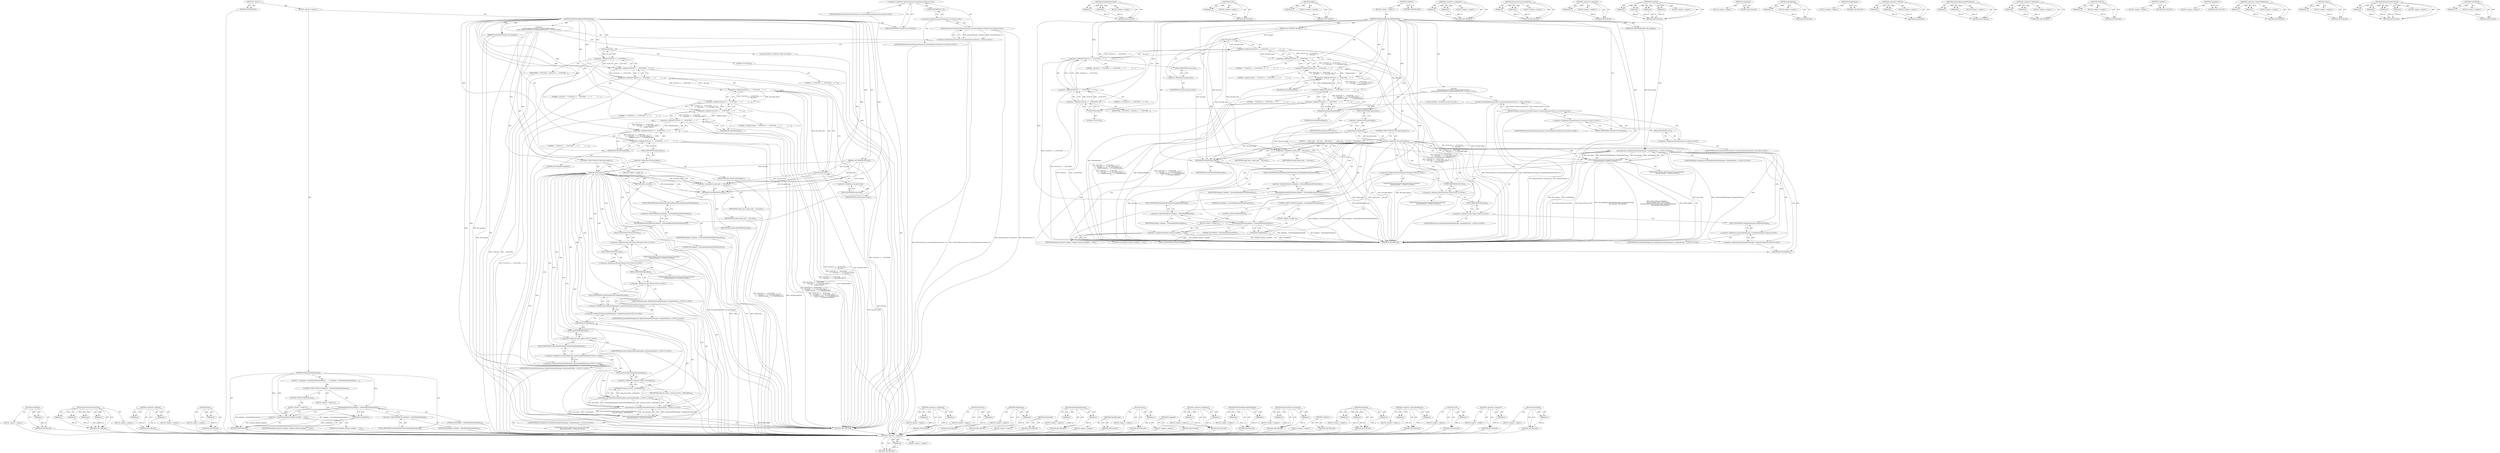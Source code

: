 digraph "SetFullPath" {
vulnerable_211 [label=<(METHOD,&lt;operator&gt;.addressOf)>];
vulnerable_212 [label=<(PARAM,p1)>];
vulnerable_213 [label=<(BLOCK,&lt;empty&gt;,&lt;empty&gt;)>];
vulnerable_214 [label=<(METHOD_RETURN,ANY)>];
vulnerable_189 [label=<(METHOD,ShouldOpenDownload)>];
vulnerable_190 [label=<(PARAM,p1)>];
vulnerable_191 [label=<(PARAM,p2)>];
vulnerable_192 [label=<(BLOCK,&lt;empty&gt;,&lt;empty&gt;)>];
vulnerable_193 [label=<(METHOD_RETURN,ANY)>];
vulnerable_147 [label=<(METHOD,VLOG)>];
vulnerable_148 [label=<(PARAM,p1)>];
vulnerable_149 [label=<(BLOCK,&lt;empty&gt;,&lt;empty&gt;)>];
vulnerable_150 [label=<(METHOD_RETURN,ANY)>];
vulnerable_166 [label=<(METHOD,empty)>];
vulnerable_167 [label=<(PARAM,p1)>];
vulnerable_168 [label=<(BLOCK,&lt;empty&gt;,&lt;empty&gt;)>];
vulnerable_169 [label=<(METHOD_RETURN,ANY)>];
vulnerable_6 [label=<(METHOD,&lt;global&gt;)<SUB>1</SUB>>];
vulnerable_7 [label=<(BLOCK,&lt;empty&gt;,&lt;empty&gt;)<SUB>1</SUB>>];
vulnerable_8 [label=<(METHOD,OnDownloadRenamedToFinalName)<SUB>1</SUB>>];
vulnerable_9 [label=<(PARAM,DownloadFileManager* file_manager)<SUB>2</SUB>>];
vulnerable_10 [label=<(PARAM,const FilePath&amp; full_path)<SUB>3</SUB>>];
vulnerable_11 [label="<(BLOCK,{
  DCHECK(BrowserThread::CurrentlyOn(BrowserTh...,{
  DCHECK(BrowserThread::CurrentlyOn(BrowserTh...)<SUB>3</SUB>>"];
vulnerable_12 [label="<(DCHECK,DCHECK(BrowserThread::CurrentlyOn(BrowserThread...)<SUB>4</SUB>>"];
vulnerable_13 [label="<(BrowserThread.CurrentlyOn,BrowserThread::CurrentlyOn(BrowserThread::UI))<SUB>4</SUB>>"];
vulnerable_14 [label="<(&lt;operator&gt;.fieldAccess,BrowserThread::CurrentlyOn)<SUB>4</SUB>>"];
vulnerable_15 [label="<(IDENTIFIER,BrowserThread,BrowserThread::CurrentlyOn(BrowserThread::UI))<SUB>4</SUB>>"];
vulnerable_16 [label=<(FIELD_IDENTIFIER,CurrentlyOn,CurrentlyOn)<SUB>4</SUB>>];
vulnerable_17 [label="<(&lt;operator&gt;.fieldAccess,BrowserThread::UI)<SUB>4</SUB>>"];
vulnerable_18 [label="<(IDENTIFIER,BrowserThread,BrowserThread::CurrentlyOn(BrowserThread::UI))<SUB>4</SUB>>"];
vulnerable_19 [label=<(FIELD_IDENTIFIER,UI,UI)<SUB>4</SUB>>];
vulnerable_20 [label=<(&lt;operator&gt;.shiftLeft,VLOG(20) &lt;&lt; __FUNCTION__ &lt;&lt; &quot;()&quot;
           &lt;&lt; ...)<SUB>6</SUB>>];
vulnerable_21 [label=<(&lt;operator&gt;.shiftLeft,VLOG(20) &lt;&lt; __FUNCTION__ &lt;&lt; &quot;()&quot;
           &lt;&lt; ...)<SUB>6</SUB>>];
vulnerable_22 [label=<(&lt;operator&gt;.shiftLeft,VLOG(20) &lt;&lt; __FUNCTION__ &lt;&lt; &quot;()&quot;
           &lt;&lt; ...)<SUB>6</SUB>>];
vulnerable_23 [label=<(&lt;operator&gt;.shiftLeft,VLOG(20) &lt;&lt; __FUNCTION__ &lt;&lt; &quot;()&quot;
           &lt;&lt; ...)<SUB>6</SUB>>];
vulnerable_24 [label=<(&lt;operator&gt;.shiftLeft,VLOG(20) &lt;&lt; __FUNCTION__ &lt;&lt; &quot;()&quot;
           &lt;&lt; ...)<SUB>6</SUB>>];
vulnerable_25 [label=<(&lt;operator&gt;.shiftLeft,VLOG(20) &lt;&lt; __FUNCTION__ &lt;&lt; &quot;()&quot;
           &lt;&lt; ...)<SUB>6</SUB>>];
vulnerable_26 [label=<(&lt;operator&gt;.shiftLeft,VLOG(20) &lt;&lt; __FUNCTION__ &lt;&lt; &quot;()&quot;
           &lt;&lt; ...)<SUB>6</SUB>>];
vulnerable_27 [label=<(&lt;operator&gt;.shiftLeft,VLOG(20) &lt;&lt; __FUNCTION__ &lt;&lt; &quot;()&quot;)<SUB>6</SUB>>];
vulnerable_28 [label=<(&lt;operator&gt;.shiftLeft,VLOG(20) &lt;&lt; __FUNCTION__)<SUB>6</SUB>>];
vulnerable_29 [label=<(VLOG,VLOG(20))<SUB>6</SUB>>];
vulnerable_30 [label=<(LITERAL,20,VLOG(20))<SUB>6</SUB>>];
vulnerable_31 [label=<(IDENTIFIER,__FUNCTION__,VLOG(20) &lt;&lt; __FUNCTION__)<SUB>6</SUB>>];
vulnerable_32 [label=<(LITERAL,&quot;()&quot;,VLOG(20) &lt;&lt; __FUNCTION__ &lt;&lt; &quot;()&quot;)<SUB>6</SUB>>];
vulnerable_33 [label=<(LITERAL,&quot; full_path = \&quot;&quot;,VLOG(20) &lt;&lt; __FUNCTION__ &lt;&lt; &quot;()&quot;
           &lt;&lt; ...)<SUB>7</SUB>>];
vulnerable_34 [label=<(value,full_path.value())<SUB>7</SUB>>];
vulnerable_35 [label=<(&lt;operator&gt;.fieldAccess,full_path.value)<SUB>7</SUB>>];
vulnerable_36 [label=<(IDENTIFIER,full_path,full_path.value())<SUB>7</SUB>>];
vulnerable_37 [label=<(FIELD_IDENTIFIER,value,value)<SUB>7</SUB>>];
vulnerable_38 [label=<(LITERAL,&quot;\&quot;&quot;,VLOG(20) &lt;&lt; __FUNCTION__ &lt;&lt; &quot;()&quot;
           &lt;&lt; ...)<SUB>7</SUB>>];
vulnerable_39 [label=<(LITERAL,&quot; needed rename = &quot;,VLOG(20) &lt;&lt; __FUNCTION__ &lt;&lt; &quot;()&quot;
           &lt;&lt; ...)<SUB>8</SUB>>];
vulnerable_40 [label=<(NeedsRename,NeedsRename())<SUB>8</SUB>>];
vulnerable_41 [label=<(LITERAL,&quot; &quot;,VLOG(20) &lt;&lt; __FUNCTION__ &lt;&lt; &quot;()&quot;
           &lt;&lt; ...)<SUB>9</SUB>>];
vulnerable_42 [label=<(DebugString,DebugString(false))<SUB>9</SUB>>];
vulnerable_43 [label=<(LITERAL,false,DebugString(false))<SUB>9</SUB>>];
vulnerable_44 [label="<(LOCAL,DCHECK : DCHECK)<SUB>10</SUB>>"];
vulnerable_45 [label=<(CONTROL_STRUCTURE,IF,if (!full_path.empty()))<SUB>12</SUB>>];
vulnerable_46 [label=<(&lt;operator&gt;.logicalNot,!full_path.empty())<SUB>12</SUB>>];
vulnerable_47 [label=<(empty,full_path.empty())<SUB>12</SUB>>];
vulnerable_48 [label=<(&lt;operator&gt;.fieldAccess,full_path.empty)<SUB>12</SUB>>];
vulnerable_49 [label=<(IDENTIFIER,full_path,full_path.empty())<SUB>12</SUB>>];
vulnerable_50 [label=<(FIELD_IDENTIFIER,empty,empty)<SUB>12</SUB>>];
vulnerable_51 [label=<(BLOCK,{
    target_path_ = full_path;
    SetFullPath...,{
    target_path_ = full_path;
    SetFullPath...)<SUB>12</SUB>>];
vulnerable_52 [label=<(&lt;operator&gt;.assignment,target_path_ = full_path)<SUB>13</SUB>>];
vulnerable_53 [label=<(IDENTIFIER,target_path_,target_path_ = full_path)<SUB>13</SUB>>];
vulnerable_54 [label=<(IDENTIFIER,full_path,target_path_ = full_path)<SUB>13</SUB>>];
vulnerable_55 [label=<(SetFullPath,SetFullPath(full_path))<SUB>14</SUB>>];
vulnerable_56 [label=<(IDENTIFIER,full_path,SetFullPath(full_path))<SUB>14</SUB>>];
vulnerable_57 [label=<(DownloadRenamedToFinalName,delegate_-&gt;DownloadRenamedToFinalName(this))<SUB>15</SUB>>];
vulnerable_58 [label=<(&lt;operator&gt;.indirectFieldAccess,delegate_-&gt;DownloadRenamedToFinalName)<SUB>15</SUB>>];
vulnerable_59 [label=<(IDENTIFIER,delegate_,delegate_-&gt;DownloadRenamedToFinalName(this))<SUB>15</SUB>>];
vulnerable_60 [label=<(FIELD_IDENTIFIER,DownloadRenamedToFinalName,DownloadRenamedToFinalName)<SUB>15</SUB>>];
vulnerable_61 [label=<(LITERAL,this,delegate_-&gt;DownloadRenamedToFinalName(this))<SUB>15</SUB>>];
vulnerable_62 [label=<(CONTROL_STRUCTURE,IF,if (delegate_-&gt;ShouldOpenDownload(this)))<SUB>17</SUB>>];
vulnerable_63 [label=<(ShouldOpenDownload,delegate_-&gt;ShouldOpenDownload(this))<SUB>17</SUB>>];
vulnerable_64 [label=<(&lt;operator&gt;.indirectFieldAccess,delegate_-&gt;ShouldOpenDownload)<SUB>17</SUB>>];
vulnerable_65 [label=<(IDENTIFIER,delegate_,delegate_-&gt;ShouldOpenDownload(this))<SUB>17</SUB>>];
vulnerable_66 [label=<(FIELD_IDENTIFIER,ShouldOpenDownload,ShouldOpenDownload)<SUB>17</SUB>>];
vulnerable_67 [label=<(LITERAL,this,delegate_-&gt;ShouldOpenDownload(this))<SUB>17</SUB>>];
vulnerable_68 [label=<(BLOCK,&lt;empty&gt;,&lt;empty&gt;)<SUB>18</SUB>>];
vulnerable_69 [label=<(Completed,Completed())<SUB>18</SUB>>];
vulnerable_70 [label=<(CONTROL_STRUCTURE,ELSE,else)<SUB>20</SUB>>];
vulnerable_71 [label=<(BLOCK,&lt;empty&gt;,&lt;empty&gt;)<SUB>20</SUB>>];
vulnerable_72 [label=<(&lt;operator&gt;.assignment,delegate_delayed_complete_ = true)<SUB>20</SUB>>];
vulnerable_73 [label=<(IDENTIFIER,delegate_delayed_complete_,delegate_delayed_complete_ = true)<SUB>20</SUB>>];
vulnerable_74 [label=<(LITERAL,true,delegate_delayed_complete_ = true)<SUB>20</SUB>>];
vulnerable_75 [label="<(BrowserThread.PostTask,BrowserThread::PostTask(
        BrowserThread:...)<SUB>22</SUB>>"];
vulnerable_76 [label="<(&lt;operator&gt;.fieldAccess,BrowserThread::PostTask)<SUB>22</SUB>>"];
vulnerable_77 [label="<(IDENTIFIER,BrowserThread,BrowserThread::PostTask(
        BrowserThread:...)<SUB>22</SUB>>"];
vulnerable_78 [label=<(FIELD_IDENTIFIER,PostTask,PostTask)<SUB>22</SUB>>];
vulnerable_79 [label="<(&lt;operator&gt;.fieldAccess,BrowserThread::FILE)<SUB>23</SUB>>"];
vulnerable_80 [label="<(IDENTIFIER,BrowserThread,BrowserThread::PostTask(
        BrowserThread:...)<SUB>23</SUB>>"];
vulnerable_81 [label=<(FIELD_IDENTIFIER,FILE,FILE)<SUB>23</SUB>>];
vulnerable_82 [label="<(IDENTIFIER,FROM_HERE,BrowserThread::PostTask(
        BrowserThread:...)<SUB>23</SUB>>"];
vulnerable_83 [label="<(base.Bind,base::Bind(&amp;DownloadFileManager::CompleteDownlo...)<SUB>24</SUB>>"];
vulnerable_84 [label="<(&lt;operator&gt;.fieldAccess,base::Bind)<SUB>24</SUB>>"];
vulnerable_85 [label="<(IDENTIFIER,base,base::Bind(&amp;DownloadFileManager::CompleteDownlo...)<SUB>24</SUB>>"];
vulnerable_86 [label=<(FIELD_IDENTIFIER,Bind,Bind)<SUB>24</SUB>>];
vulnerable_87 [label="<(&lt;operator&gt;.addressOf,&amp;DownloadFileManager::CompleteDownload)<SUB>24</SUB>>"];
vulnerable_88 [label="<(&lt;operator&gt;.fieldAccess,DownloadFileManager::CompleteDownload)<SUB>24</SUB>>"];
vulnerable_89 [label="<(IDENTIFIER,DownloadFileManager,base::Bind(&amp;DownloadFileManager::CompleteDownlo...)<SUB>24</SUB>>"];
vulnerable_90 [label=<(FIELD_IDENTIFIER,CompleteDownload,CompleteDownload)<SUB>24</SUB>>];
vulnerable_91 [label="<(IDENTIFIER,file_manager,base::Bind(&amp;DownloadFileManager::CompleteDownlo...)<SUB>25</SUB>>"];
vulnerable_92 [label=<(GetGlobalId,GetGlobalId())<SUB>25</SUB>>];
vulnerable_93 [label=<(METHOD_RETURN,void)<SUB>1</SUB>>];
vulnerable_95 [label=<(METHOD_RETURN,ANY)<SUB>1</SUB>>];
vulnerable_170 [label=<(METHOD,&lt;operator&gt;.assignment)>];
vulnerable_171 [label=<(PARAM,p1)>];
vulnerable_172 [label=<(PARAM,p2)>];
vulnerable_173 [label=<(BLOCK,&lt;empty&gt;,&lt;empty&gt;)>];
vulnerable_174 [label=<(METHOD_RETURN,ANY)>];
vulnerable_132 [label=<(METHOD,BrowserThread.CurrentlyOn)>];
vulnerable_133 [label=<(PARAM,p1)>];
vulnerable_134 [label=<(PARAM,p2)>];
vulnerable_135 [label=<(BLOCK,&lt;empty&gt;,&lt;empty&gt;)>];
vulnerable_136 [label=<(METHOD_RETURN,ANY)>];
vulnerable_162 [label=<(METHOD,&lt;operator&gt;.logicalNot)>];
vulnerable_163 [label=<(PARAM,p1)>];
vulnerable_164 [label=<(BLOCK,&lt;empty&gt;,&lt;empty&gt;)>];
vulnerable_165 [label=<(METHOD_RETURN,ANY)>];
vulnerable_204 [label=<(METHOD,base.Bind)>];
vulnerable_205 [label=<(PARAM,p1)>];
vulnerable_206 [label=<(PARAM,p2)>];
vulnerable_207 [label=<(PARAM,p3)>];
vulnerable_208 [label=<(PARAM,p4)>];
vulnerable_209 [label=<(BLOCK,&lt;empty&gt;,&lt;empty&gt;)>];
vulnerable_210 [label=<(METHOD_RETURN,ANY)>];
vulnerable_215 [label=<(METHOD,GetGlobalId)>];
vulnerable_216 [label=<(BLOCK,&lt;empty&gt;,&lt;empty&gt;)>];
vulnerable_217 [label=<(METHOD_RETURN,ANY)>];
vulnerable_158 [label=<(METHOD,DebugString)>];
vulnerable_159 [label=<(PARAM,p1)>];
vulnerable_160 [label=<(BLOCK,&lt;empty&gt;,&lt;empty&gt;)>];
vulnerable_161 [label=<(METHOD_RETURN,ANY)>];
vulnerable_155 [label=<(METHOD,NeedsRename)>];
vulnerable_156 [label=<(BLOCK,&lt;empty&gt;,&lt;empty&gt;)>];
vulnerable_157 [label=<(METHOD_RETURN,ANY)>];
vulnerable_142 [label=<(METHOD,&lt;operator&gt;.shiftLeft)>];
vulnerable_143 [label=<(PARAM,p1)>];
vulnerable_144 [label=<(PARAM,p2)>];
vulnerable_145 [label=<(BLOCK,&lt;empty&gt;,&lt;empty&gt;)>];
vulnerable_146 [label=<(METHOD_RETURN,ANY)>];
vulnerable_179 [label=<(METHOD,DownloadRenamedToFinalName)>];
vulnerable_180 [label=<(PARAM,p1)>];
vulnerable_181 [label=<(PARAM,p2)>];
vulnerable_182 [label=<(BLOCK,&lt;empty&gt;,&lt;empty&gt;)>];
vulnerable_183 [label=<(METHOD_RETURN,ANY)>];
vulnerable_137 [label=<(METHOD,&lt;operator&gt;.fieldAccess)>];
vulnerable_138 [label=<(PARAM,p1)>];
vulnerable_139 [label=<(PARAM,p2)>];
vulnerable_140 [label=<(BLOCK,&lt;empty&gt;,&lt;empty&gt;)>];
vulnerable_141 [label=<(METHOD_RETURN,ANY)>];
vulnerable_128 [label=<(METHOD,DCHECK)>];
vulnerable_129 [label=<(PARAM,p1)>];
vulnerable_130 [label=<(BLOCK,&lt;empty&gt;,&lt;empty&gt;)>];
vulnerable_131 [label=<(METHOD_RETURN,ANY)>];
vulnerable_122 [label=<(METHOD,&lt;global&gt;)<SUB>1</SUB>>];
vulnerable_123 [label=<(BLOCK,&lt;empty&gt;,&lt;empty&gt;)>];
vulnerable_124 [label=<(METHOD_RETURN,ANY)>];
vulnerable_194 [label=<(METHOD,Completed)>];
vulnerable_195 [label=<(BLOCK,&lt;empty&gt;,&lt;empty&gt;)>];
vulnerable_196 [label=<(METHOD_RETURN,ANY)>];
vulnerable_184 [label=<(METHOD,&lt;operator&gt;.indirectFieldAccess)>];
vulnerable_185 [label=<(PARAM,p1)>];
vulnerable_186 [label=<(PARAM,p2)>];
vulnerable_187 [label=<(BLOCK,&lt;empty&gt;,&lt;empty&gt;)>];
vulnerable_188 [label=<(METHOD_RETURN,ANY)>];
vulnerable_151 [label=<(METHOD,value)>];
vulnerable_152 [label=<(PARAM,p1)>];
vulnerable_153 [label=<(BLOCK,&lt;empty&gt;,&lt;empty&gt;)>];
vulnerable_154 [label=<(METHOD_RETURN,ANY)>];
vulnerable_197 [label=<(METHOD,BrowserThread.PostTask)>];
vulnerable_198 [label=<(PARAM,p1)>];
vulnerable_199 [label=<(PARAM,p2)>];
vulnerable_200 [label=<(PARAM,p3)>];
vulnerable_201 [label=<(PARAM,p4)>];
vulnerable_202 [label=<(BLOCK,&lt;empty&gt;,&lt;empty&gt;)>];
vulnerable_203 [label=<(METHOD_RETURN,ANY)>];
vulnerable_175 [label=<(METHOD,SetFullPath)>];
vulnerable_176 [label=<(PARAM,p1)>];
vulnerable_177 [label=<(BLOCK,&lt;empty&gt;,&lt;empty&gt;)>];
vulnerable_178 [label=<(METHOD_RETURN,ANY)>];
fixed_221 [label=<(METHOD,GetWeakPtr)>];
fixed_222 [label=<(PARAM,p1)>];
fixed_223 [label=<(BLOCK,&lt;empty&gt;,&lt;empty&gt;)>];
fixed_224 [label=<(METHOD_RETURN,ANY)>];
fixed_201 [label=<(METHOD,BrowserThread.PostTask)>];
fixed_202 [label=<(PARAM,p1)>];
fixed_203 [label=<(PARAM,p2)>];
fixed_204 [label=<(PARAM,p3)>];
fixed_205 [label=<(PARAM,p4)>];
fixed_206 [label=<(BLOCK,&lt;empty&gt;,&lt;empty&gt;)>];
fixed_207 [label=<(METHOD_RETURN,ANY)>];
fixed_158 [label=<(METHOD,&lt;operator&gt;.shiftLeft)>];
fixed_159 [label=<(PARAM,p1)>];
fixed_160 [label=<(PARAM,p2)>];
fixed_161 [label=<(BLOCK,&lt;empty&gt;,&lt;empty&gt;)>];
fixed_162 [label=<(METHOD_RETURN,ANY)>];
fixed_178 [label=<(METHOD,empty)>];
fixed_179 [label=<(PARAM,p1)>];
fixed_180 [label=<(BLOCK,&lt;empty&gt;,&lt;empty&gt;)>];
fixed_181 [label=<(METHOD_RETURN,ANY)>];
fixed_6 [label=<(METHOD,&lt;global&gt;)<SUB>1</SUB>>];
fixed_7 [label=<(BLOCK,&lt;empty&gt;,&lt;empty&gt;)<SUB>1</SUB>>];
fixed_8 [label=<(METHOD,OnDownloadRenamedToFinalName)<SUB>1</SUB>>];
fixed_9 [label=<(PARAM,DownloadFileManager* file_manager)<SUB>2</SUB>>];
fixed_10 [label=<(PARAM,const FilePath&amp; full_path)<SUB>3</SUB>>];
fixed_11 [label="<(BLOCK,{
  DCHECK(BrowserThread::CurrentlyOn(BrowserTh...,{
  DCHECK(BrowserThread::CurrentlyOn(BrowserTh...)<SUB>3</SUB>>"];
fixed_12 [label="<(DCHECK,DCHECK(BrowserThread::CurrentlyOn(BrowserThread...)<SUB>4</SUB>>"];
fixed_13 [label="<(BrowserThread.CurrentlyOn,BrowserThread::CurrentlyOn(BrowserThread::UI))<SUB>4</SUB>>"];
fixed_14 [label="<(&lt;operator&gt;.fieldAccess,BrowserThread::CurrentlyOn)<SUB>4</SUB>>"];
fixed_15 [label="<(IDENTIFIER,BrowserThread,BrowserThread::CurrentlyOn(BrowserThread::UI))<SUB>4</SUB>>"];
fixed_16 [label=<(FIELD_IDENTIFIER,CurrentlyOn,CurrentlyOn)<SUB>4</SUB>>];
fixed_17 [label="<(&lt;operator&gt;.fieldAccess,BrowserThread::UI)<SUB>4</SUB>>"];
fixed_18 [label="<(IDENTIFIER,BrowserThread,BrowserThread::CurrentlyOn(BrowserThread::UI))<SUB>4</SUB>>"];
fixed_19 [label=<(FIELD_IDENTIFIER,UI,UI)<SUB>4</SUB>>];
fixed_20 [label=<(&lt;operator&gt;.shiftLeft,VLOG(20) &lt;&lt; __FUNCTION__ &lt;&lt; &quot;()&quot;
           &lt;&lt; ...)<SUB>6</SUB>>];
fixed_21 [label=<(&lt;operator&gt;.shiftLeft,VLOG(20) &lt;&lt; __FUNCTION__ &lt;&lt; &quot;()&quot;
           &lt;&lt; ...)<SUB>6</SUB>>];
fixed_22 [label=<(&lt;operator&gt;.shiftLeft,VLOG(20) &lt;&lt; __FUNCTION__ &lt;&lt; &quot;()&quot;
           &lt;&lt; ...)<SUB>6</SUB>>];
fixed_23 [label=<(&lt;operator&gt;.shiftLeft,VLOG(20) &lt;&lt; __FUNCTION__ &lt;&lt; &quot;()&quot;
           &lt;&lt; ...)<SUB>6</SUB>>];
fixed_24 [label=<(&lt;operator&gt;.shiftLeft,VLOG(20) &lt;&lt; __FUNCTION__ &lt;&lt; &quot;()&quot;
           &lt;&lt; ...)<SUB>6</SUB>>];
fixed_25 [label=<(&lt;operator&gt;.shiftLeft,VLOG(20) &lt;&lt; __FUNCTION__ &lt;&lt; &quot;()&quot;
           &lt;&lt; ...)<SUB>6</SUB>>];
fixed_26 [label=<(&lt;operator&gt;.shiftLeft,VLOG(20) &lt;&lt; __FUNCTION__ &lt;&lt; &quot;()&quot;
           &lt;&lt; ...)<SUB>6</SUB>>];
fixed_27 [label=<(&lt;operator&gt;.shiftLeft,VLOG(20) &lt;&lt; __FUNCTION__ &lt;&lt; &quot;()&quot;)<SUB>6</SUB>>];
fixed_28 [label=<(&lt;operator&gt;.shiftLeft,VLOG(20) &lt;&lt; __FUNCTION__)<SUB>6</SUB>>];
fixed_29 [label=<(VLOG,VLOG(20))<SUB>6</SUB>>];
fixed_30 [label=<(LITERAL,20,VLOG(20))<SUB>6</SUB>>];
fixed_31 [label=<(IDENTIFIER,__FUNCTION__,VLOG(20) &lt;&lt; __FUNCTION__)<SUB>6</SUB>>];
fixed_32 [label=<(LITERAL,&quot;()&quot;,VLOG(20) &lt;&lt; __FUNCTION__ &lt;&lt; &quot;()&quot;)<SUB>6</SUB>>];
fixed_33 [label=<(LITERAL,&quot; full_path = \&quot;&quot;,VLOG(20) &lt;&lt; __FUNCTION__ &lt;&lt; &quot;()&quot;
           &lt;&lt; ...)<SUB>7</SUB>>];
fixed_34 [label=<(value,full_path.value())<SUB>7</SUB>>];
fixed_35 [label=<(&lt;operator&gt;.fieldAccess,full_path.value)<SUB>7</SUB>>];
fixed_36 [label=<(IDENTIFIER,full_path,full_path.value())<SUB>7</SUB>>];
fixed_37 [label=<(FIELD_IDENTIFIER,value,value)<SUB>7</SUB>>];
fixed_38 [label=<(LITERAL,&quot;\&quot;&quot;,VLOG(20) &lt;&lt; __FUNCTION__ &lt;&lt; &quot;()&quot;
           &lt;&lt; ...)<SUB>7</SUB>>];
fixed_39 [label=<(LITERAL,&quot; needed rename = &quot;,VLOG(20) &lt;&lt; __FUNCTION__ &lt;&lt; &quot;()&quot;
           &lt;&lt; ...)<SUB>8</SUB>>];
fixed_40 [label=<(NeedsRename,NeedsRename())<SUB>8</SUB>>];
fixed_41 [label=<(LITERAL,&quot; &quot;,VLOG(20) &lt;&lt; __FUNCTION__ &lt;&lt; &quot;()&quot;
           &lt;&lt; ...)<SUB>9</SUB>>];
fixed_42 [label=<(DebugString,DebugString(false))<SUB>9</SUB>>];
fixed_43 [label=<(LITERAL,false,DebugString(false))<SUB>9</SUB>>];
fixed_44 [label="<(LOCAL,DCHECK : DCHECK)<SUB>10</SUB>>"];
fixed_45 [label=<(CONTROL_STRUCTURE,IF,if (full_path.empty()))<SUB>12</SUB>>];
fixed_46 [label=<(empty,full_path.empty())<SUB>12</SUB>>];
fixed_47 [label=<(&lt;operator&gt;.fieldAccess,full_path.empty)<SUB>12</SUB>>];
fixed_48 [label=<(IDENTIFIER,full_path,full_path.empty())<SUB>12</SUB>>];
fixed_49 [label=<(FIELD_IDENTIFIER,empty,empty)<SUB>12</SUB>>];
fixed_50 [label=<(BLOCK,&lt;empty&gt;,&lt;empty&gt;)<SUB>15</SUB>>];
fixed_51 [label=<(RETURN,return;,return;)<SUB>15</SUB>>];
fixed_52 [label=<(&lt;operator&gt;.assignment,target_path_ = full_path)<SUB>18</SUB>>];
fixed_53 [label=<(IDENTIFIER,target_path_,target_path_ = full_path)<SUB>18</SUB>>];
fixed_54 [label=<(IDENTIFIER,full_path,target_path_ = full_path)<SUB>18</SUB>>];
fixed_55 [label=<(SetFullPath,SetFullPath(full_path))<SUB>19</SUB>>];
fixed_56 [label=<(IDENTIFIER,full_path,SetFullPath(full_path))<SUB>19</SUB>>];
fixed_57 [label=<(DownloadRenamedToFinalName,delegate_-&gt;DownloadRenamedToFinalName(this))<SUB>20</SUB>>];
fixed_58 [label=<(&lt;operator&gt;.indirectFieldAccess,delegate_-&gt;DownloadRenamedToFinalName)<SUB>20</SUB>>];
fixed_59 [label=<(IDENTIFIER,delegate_,delegate_-&gt;DownloadRenamedToFinalName(this))<SUB>20</SUB>>];
fixed_60 [label=<(FIELD_IDENTIFIER,DownloadRenamedToFinalName,DownloadRenamedToFinalName)<SUB>20</SUB>>];
fixed_61 [label=<(LITERAL,this,delegate_-&gt;DownloadRenamedToFinalName(this))<SUB>20</SUB>>];
fixed_62 [label="<(BrowserThread.PostTask,BrowserThread::PostTask(
      BrowserThread::F...)<SUB>23</SUB>>"];
fixed_63 [label="<(&lt;operator&gt;.fieldAccess,BrowserThread::PostTask)<SUB>23</SUB>>"];
fixed_64 [label="<(IDENTIFIER,BrowserThread,BrowserThread::PostTask(
      BrowserThread::F...)<SUB>23</SUB>>"];
fixed_65 [label=<(FIELD_IDENTIFIER,PostTask,PostTask)<SUB>23</SUB>>];
fixed_66 [label="<(&lt;operator&gt;.fieldAccess,BrowserThread::FILE)<SUB>24</SUB>>"];
fixed_67 [label="<(IDENTIFIER,BrowserThread,BrowserThread::PostTask(
      BrowserThread::F...)<SUB>24</SUB>>"];
fixed_68 [label=<(FIELD_IDENTIFIER,FILE,FILE)<SUB>24</SUB>>];
fixed_69 [label="<(IDENTIFIER,FROM_HERE,BrowserThread::PostTask(
      BrowserThread::F...)<SUB>24</SUB>>"];
fixed_70 [label="<(base.Bind,base::Bind(&amp;DownloadFileManager::CompleteDownlo...)<SUB>25</SUB>>"];
fixed_71 [label="<(&lt;operator&gt;.fieldAccess,base::Bind)<SUB>25</SUB>>"];
fixed_72 [label="<(IDENTIFIER,base,base::Bind(&amp;DownloadFileManager::CompleteDownlo...)<SUB>25</SUB>>"];
fixed_73 [label=<(FIELD_IDENTIFIER,Bind,Bind)<SUB>25</SUB>>];
fixed_74 [label="<(&lt;operator&gt;.addressOf,&amp;DownloadFileManager::CompleteDownload)<SUB>25</SUB>>"];
fixed_75 [label="<(&lt;operator&gt;.fieldAccess,DownloadFileManager::CompleteDownload)<SUB>25</SUB>>"];
fixed_76 [label="<(IDENTIFIER,DownloadFileManager,base::Bind(&amp;DownloadFileManager::CompleteDownlo...)<SUB>25</SUB>>"];
fixed_77 [label=<(FIELD_IDENTIFIER,CompleteDownload,CompleteDownload)<SUB>25</SUB>>];
fixed_78 [label="<(IDENTIFIER,file_manager,base::Bind(&amp;DownloadFileManager::CompleteDownlo...)<SUB>26</SUB>>"];
fixed_79 [label=<(GetGlobalId,GetGlobalId())<SUB>26</SUB>>];
fixed_80 [label="<(base.Bind,base::Bind(&amp;DownloadItemImpl::OnDownloadFileRel...)<SUB>27</SUB>>"];
fixed_81 [label="<(&lt;operator&gt;.fieldAccess,base::Bind)<SUB>27</SUB>>"];
fixed_82 [label="<(IDENTIFIER,base,base::Bind(&amp;DownloadItemImpl::OnDownloadFileRel...)<SUB>27</SUB>>"];
fixed_83 [label=<(FIELD_IDENTIFIER,Bind,Bind)<SUB>27</SUB>>];
fixed_84 [label="<(&lt;operator&gt;.addressOf,&amp;DownloadItemImpl::OnDownloadFileReleased)<SUB>27</SUB>>"];
fixed_85 [label="<(&lt;operator&gt;.fieldAccess,DownloadItemImpl::OnDownloadFileReleased)<SUB>27</SUB>>"];
fixed_86 [label="<(IDENTIFIER,DownloadItemImpl,base::Bind(&amp;DownloadItemImpl::OnDownloadFileRel...)<SUB>27</SUB>>"];
fixed_87 [label=<(FIELD_IDENTIFIER,OnDownloadFileReleased,OnDownloadFileReleased)<SUB>27</SUB>>];
fixed_88 [label=<(GetWeakPtr,weak_ptr_factory_.GetWeakPtr())<SUB>28</SUB>>];
fixed_89 [label=<(&lt;operator&gt;.fieldAccess,weak_ptr_factory_.GetWeakPtr)<SUB>28</SUB>>];
fixed_90 [label=<(IDENTIFIER,weak_ptr_factory_,weak_ptr_factory_.GetWeakPtr())<SUB>28</SUB>>];
fixed_91 [label=<(FIELD_IDENTIFIER,GetWeakPtr,GetWeakPtr)<SUB>28</SUB>>];
fixed_92 [label=<(METHOD_RETURN,void)<SUB>1</SUB>>];
fixed_94 [label=<(METHOD,OnDownloadFileReleased)<SUB>31</SUB>>];
fixed_95 [label=<(BLOCK,{
  if (delegate_-&gt;ShouldOpenDownload(this))
  ...,{
  if (delegate_-&gt;ShouldOpenDownload(this))
  ...)<SUB>31</SUB>>];
fixed_96 [label=<(CONTROL_STRUCTURE,IF,if (delegate_-&gt;ShouldOpenDownload(this)))<SUB>32</SUB>>];
fixed_97 [label=<(ShouldOpenDownload,delegate_-&gt;ShouldOpenDownload(this))<SUB>32</SUB>>];
fixed_98 [label=<(&lt;operator&gt;.indirectFieldAccess,delegate_-&gt;ShouldOpenDownload)<SUB>32</SUB>>];
fixed_99 [label=<(IDENTIFIER,delegate_,delegate_-&gt;ShouldOpenDownload(this))<SUB>32</SUB>>];
fixed_100 [label=<(FIELD_IDENTIFIER,ShouldOpenDownload,ShouldOpenDownload)<SUB>32</SUB>>];
fixed_101 [label=<(LITERAL,this,delegate_-&gt;ShouldOpenDownload(this))<SUB>32</SUB>>];
fixed_102 [label=<(BLOCK,&lt;empty&gt;,&lt;empty&gt;)<SUB>33</SUB>>];
fixed_103 [label=<(Completed,Completed())<SUB>33</SUB>>];
fixed_104 [label=<(CONTROL_STRUCTURE,ELSE,else)<SUB>35</SUB>>];
fixed_105 [label=<(BLOCK,&lt;empty&gt;,&lt;empty&gt;)<SUB>35</SUB>>];
fixed_106 [label=<(&lt;operator&gt;.assignment,delegate_delayed_complete_ = true)<SUB>35</SUB>>];
fixed_107 [label=<(IDENTIFIER,delegate_delayed_complete_,delegate_delayed_complete_ = true)<SUB>35</SUB>>];
fixed_108 [label=<(LITERAL,true,delegate_delayed_complete_ = true)<SUB>35</SUB>>];
fixed_109 [label=<(METHOD_RETURN,void)<SUB>31</SUB>>];
fixed_111 [label=<(METHOD_RETURN,ANY)<SUB>1</SUB>>];
fixed_182 [label=<(METHOD,&lt;operator&gt;.assignment)>];
fixed_183 [label=<(PARAM,p1)>];
fixed_184 [label=<(PARAM,p2)>];
fixed_185 [label=<(BLOCK,&lt;empty&gt;,&lt;empty&gt;)>];
fixed_186 [label=<(METHOD_RETURN,ANY)>];
fixed_144 [label=<(METHOD,DCHECK)>];
fixed_145 [label=<(PARAM,p1)>];
fixed_146 [label=<(BLOCK,&lt;empty&gt;,&lt;empty&gt;)>];
fixed_147 [label=<(METHOD_RETURN,ANY)>];
fixed_174 [label=<(METHOD,DebugString)>];
fixed_175 [label=<(PARAM,p1)>];
fixed_176 [label=<(BLOCK,&lt;empty&gt;,&lt;empty&gt;)>];
fixed_177 [label=<(METHOD_RETURN,ANY)>];
fixed_218 [label=<(METHOD,GetGlobalId)>];
fixed_219 [label=<(BLOCK,&lt;empty&gt;,&lt;empty&gt;)>];
fixed_220 [label=<(METHOD_RETURN,ANY)>];
fixed_225 [label=<(METHOD,ShouldOpenDownload)>];
fixed_226 [label=<(PARAM,p1)>];
fixed_227 [label=<(PARAM,p2)>];
fixed_228 [label=<(BLOCK,&lt;empty&gt;,&lt;empty&gt;)>];
fixed_229 [label=<(METHOD_RETURN,ANY)>];
fixed_171 [label=<(METHOD,NeedsRename)>];
fixed_172 [label=<(BLOCK,&lt;empty&gt;,&lt;empty&gt;)>];
fixed_173 [label=<(METHOD_RETURN,ANY)>];
fixed_167 [label=<(METHOD,value)>];
fixed_168 [label=<(PARAM,p1)>];
fixed_169 [label=<(BLOCK,&lt;empty&gt;,&lt;empty&gt;)>];
fixed_170 [label=<(METHOD_RETURN,ANY)>];
fixed_230 [label=<(METHOD,Completed)>];
fixed_231 [label=<(BLOCK,&lt;empty&gt;,&lt;empty&gt;)>];
fixed_232 [label=<(METHOD_RETURN,ANY)>];
fixed_153 [label=<(METHOD,&lt;operator&gt;.fieldAccess)>];
fixed_154 [label=<(PARAM,p1)>];
fixed_155 [label=<(PARAM,p2)>];
fixed_156 [label=<(BLOCK,&lt;empty&gt;,&lt;empty&gt;)>];
fixed_157 [label=<(METHOD_RETURN,ANY)>];
fixed_191 [label=<(METHOD,DownloadRenamedToFinalName)>];
fixed_192 [label=<(PARAM,p1)>];
fixed_193 [label=<(PARAM,p2)>];
fixed_194 [label=<(BLOCK,&lt;empty&gt;,&lt;empty&gt;)>];
fixed_195 [label=<(METHOD_RETURN,ANY)>];
fixed_148 [label=<(METHOD,BrowserThread.CurrentlyOn)>];
fixed_149 [label=<(PARAM,p1)>];
fixed_150 [label=<(PARAM,p2)>];
fixed_151 [label=<(BLOCK,&lt;empty&gt;,&lt;empty&gt;)>];
fixed_152 [label=<(METHOD_RETURN,ANY)>];
fixed_138 [label=<(METHOD,&lt;global&gt;)<SUB>1</SUB>>];
fixed_139 [label=<(BLOCK,&lt;empty&gt;,&lt;empty&gt;)>];
fixed_140 [label=<(METHOD_RETURN,ANY)>];
fixed_208 [label=<(METHOD,base.Bind)>];
fixed_209 [label=<(PARAM,p1)>];
fixed_210 [label=<(PARAM,p2)>];
fixed_211 [label=<(PARAM,p3)>];
fixed_212 [label=<(BLOCK,&lt;empty&gt;,&lt;empty&gt;)>];
fixed_213 [label=<(METHOD_RETURN,ANY)>];
fixed_196 [label=<(METHOD,&lt;operator&gt;.indirectFieldAccess)>];
fixed_197 [label=<(PARAM,p1)>];
fixed_198 [label=<(PARAM,p2)>];
fixed_199 [label=<(BLOCK,&lt;empty&gt;,&lt;empty&gt;)>];
fixed_200 [label=<(METHOD_RETURN,ANY)>];
fixed_163 [label=<(METHOD,VLOG)>];
fixed_164 [label=<(PARAM,p1)>];
fixed_165 [label=<(BLOCK,&lt;empty&gt;,&lt;empty&gt;)>];
fixed_166 [label=<(METHOD_RETURN,ANY)>];
fixed_214 [label=<(METHOD,&lt;operator&gt;.addressOf)>];
fixed_215 [label=<(PARAM,p1)>];
fixed_216 [label=<(BLOCK,&lt;empty&gt;,&lt;empty&gt;)>];
fixed_217 [label=<(METHOD_RETURN,ANY)>];
fixed_187 [label=<(METHOD,SetFullPath)>];
fixed_188 [label=<(PARAM,p1)>];
fixed_189 [label=<(BLOCK,&lt;empty&gt;,&lt;empty&gt;)>];
fixed_190 [label=<(METHOD_RETURN,ANY)>];
vulnerable_211 -> vulnerable_212  [key=0, label="AST: "];
vulnerable_211 -> vulnerable_212  [key=1, label="DDG: "];
vulnerable_211 -> vulnerable_213  [key=0, label="AST: "];
vulnerable_211 -> vulnerable_214  [key=0, label="AST: "];
vulnerable_211 -> vulnerable_214  [key=1, label="CFG: "];
vulnerable_212 -> vulnerable_214  [key=0, label="DDG: p1"];
vulnerable_189 -> vulnerable_190  [key=0, label="AST: "];
vulnerable_189 -> vulnerable_190  [key=1, label="DDG: "];
vulnerable_189 -> vulnerable_192  [key=0, label="AST: "];
vulnerable_189 -> vulnerable_191  [key=0, label="AST: "];
vulnerable_189 -> vulnerable_191  [key=1, label="DDG: "];
vulnerable_189 -> vulnerable_193  [key=0, label="AST: "];
vulnerable_189 -> vulnerable_193  [key=1, label="CFG: "];
vulnerable_190 -> vulnerable_193  [key=0, label="DDG: p1"];
vulnerable_191 -> vulnerable_193  [key=0, label="DDG: p2"];
vulnerable_147 -> vulnerable_148  [key=0, label="AST: "];
vulnerable_147 -> vulnerable_148  [key=1, label="DDG: "];
vulnerable_147 -> vulnerable_149  [key=0, label="AST: "];
vulnerable_147 -> vulnerable_150  [key=0, label="AST: "];
vulnerable_147 -> vulnerable_150  [key=1, label="CFG: "];
vulnerable_148 -> vulnerable_150  [key=0, label="DDG: p1"];
vulnerable_166 -> vulnerable_167  [key=0, label="AST: "];
vulnerable_166 -> vulnerable_167  [key=1, label="DDG: "];
vulnerable_166 -> vulnerable_168  [key=0, label="AST: "];
vulnerable_166 -> vulnerable_169  [key=0, label="AST: "];
vulnerable_166 -> vulnerable_169  [key=1, label="CFG: "];
vulnerable_167 -> vulnerable_169  [key=0, label="DDG: p1"];
vulnerable_6 -> vulnerable_7  [key=0, label="AST: "];
vulnerable_6 -> vulnerable_95  [key=0, label="AST: "];
vulnerable_6 -> vulnerable_95  [key=1, label="CFG: "];
vulnerable_7 -> vulnerable_8  [key=0, label="AST: "];
vulnerable_8 -> vulnerable_9  [key=0, label="AST: "];
vulnerable_8 -> vulnerable_9  [key=1, label="DDG: "];
vulnerable_8 -> vulnerable_10  [key=0, label="AST: "];
vulnerable_8 -> vulnerable_10  [key=1, label="DDG: "];
vulnerable_8 -> vulnerable_11  [key=0, label="AST: "];
vulnerable_8 -> vulnerable_93  [key=0, label="AST: "];
vulnerable_8 -> vulnerable_16  [key=0, label="CFG: "];
vulnerable_8 -> vulnerable_21  [key=0, label="DDG: "];
vulnerable_8 -> vulnerable_42  [key=0, label="DDG: "];
vulnerable_8 -> vulnerable_52  [key=0, label="DDG: "];
vulnerable_8 -> vulnerable_22  [key=0, label="DDG: "];
vulnerable_8 -> vulnerable_55  [key=0, label="DDG: "];
vulnerable_8 -> vulnerable_57  [key=0, label="DDG: "];
vulnerable_8 -> vulnerable_75  [key=0, label="DDG: "];
vulnerable_8 -> vulnerable_23  [key=0, label="DDG: "];
vulnerable_8 -> vulnerable_63  [key=0, label="DDG: "];
vulnerable_8 -> vulnerable_69  [key=0, label="DDG: "];
vulnerable_8 -> vulnerable_83  [key=0, label="DDG: "];
vulnerable_8 -> vulnerable_24  [key=0, label="DDG: "];
vulnerable_8 -> vulnerable_72  [key=0, label="DDG: "];
vulnerable_8 -> vulnerable_26  [key=0, label="DDG: "];
vulnerable_8 -> vulnerable_27  [key=0, label="DDG: "];
vulnerable_8 -> vulnerable_28  [key=0, label="DDG: "];
vulnerable_8 -> vulnerable_29  [key=0, label="DDG: "];
vulnerable_9 -> vulnerable_83  [key=0, label="DDG: file_manager"];
vulnerable_10 -> vulnerable_52  [key=0, label="DDG: full_path"];
vulnerable_10 -> vulnerable_47  [key=0, label="DDG: full_path"];
vulnerable_10 -> vulnerable_55  [key=0, label="DDG: full_path"];
vulnerable_10 -> vulnerable_34  [key=0, label="DDG: full_path"];
vulnerable_11 -> vulnerable_12  [key=0, label="AST: "];
vulnerable_11 -> vulnerable_20  [key=0, label="AST: "];
vulnerable_11 -> vulnerable_44  [key=0, label="AST: "];
vulnerable_11 -> vulnerable_45  [key=0, label="AST: "];
vulnerable_12 -> vulnerable_13  [key=0, label="AST: "];
vulnerable_12 -> vulnerable_29  [key=0, label="CFG: "];
vulnerable_12 -> vulnerable_93  [key=0, label="DDG: BrowserThread::CurrentlyOn(BrowserThread::UI)"];
vulnerable_12 -> vulnerable_93  [key=1, label="DDG: DCHECK(BrowserThread::CurrentlyOn(BrowserThread::UI))"];
vulnerable_13 -> vulnerable_14  [key=0, label="AST: "];
vulnerable_13 -> vulnerable_17  [key=0, label="AST: "];
vulnerable_13 -> vulnerable_12  [key=0, label="CFG: "];
vulnerable_13 -> vulnerable_12  [key=1, label="DDG: BrowserThread::CurrentlyOn"];
vulnerable_13 -> vulnerable_12  [key=2, label="DDG: BrowserThread::UI"];
vulnerable_13 -> vulnerable_93  [key=0, label="DDG: BrowserThread::CurrentlyOn"];
vulnerable_13 -> vulnerable_93  [key=1, label="DDG: BrowserThread::UI"];
vulnerable_14 -> vulnerable_15  [key=0, label="AST: "];
vulnerable_14 -> vulnerable_16  [key=0, label="AST: "];
vulnerable_14 -> vulnerable_19  [key=0, label="CFG: "];
vulnerable_16 -> vulnerable_14  [key=0, label="CFG: "];
vulnerable_17 -> vulnerable_18  [key=0, label="AST: "];
vulnerable_17 -> vulnerable_19  [key=0, label="AST: "];
vulnerable_17 -> vulnerable_13  [key=0, label="CFG: "];
vulnerable_19 -> vulnerable_17  [key=0, label="CFG: "];
vulnerable_20 -> vulnerable_21  [key=0, label="AST: "];
vulnerable_20 -> vulnerable_42  [key=0, label="AST: "];
vulnerable_20 -> vulnerable_50  [key=0, label="CFG: "];
vulnerable_20 -> vulnerable_93  [key=0, label="DDG: VLOG(20) &lt;&lt; __FUNCTION__ &lt;&lt; &quot;()&quot;
           &lt;&lt; &quot; full_path = \&quot;&quot; &lt;&lt; full_path.value() &lt;&lt; &quot;\&quot;&quot;
           &lt;&lt; &quot; needed rename = &quot; &lt;&lt; NeedsRename()
            &lt;&lt; &quot; &quot;"];
vulnerable_20 -> vulnerable_93  [key=1, label="DDG: DebugString(false)"];
vulnerable_20 -> vulnerable_93  [key=2, label="DDG: VLOG(20) &lt;&lt; __FUNCTION__ &lt;&lt; &quot;()&quot;
           &lt;&lt; &quot; full_path = \&quot;&quot; &lt;&lt; full_path.value() &lt;&lt; &quot;\&quot;&quot;
           &lt;&lt; &quot; needed rename = &quot; &lt;&lt; NeedsRename()
            &lt;&lt; &quot; &quot; &lt;&lt; DebugString(false)"];
vulnerable_21 -> vulnerable_22  [key=0, label="AST: "];
vulnerable_21 -> vulnerable_41  [key=0, label="AST: "];
vulnerable_21 -> vulnerable_42  [key=0, label="CFG: "];
vulnerable_21 -> vulnerable_93  [key=0, label="DDG: VLOG(20) &lt;&lt; __FUNCTION__ &lt;&lt; &quot;()&quot;
           &lt;&lt; &quot; full_path = \&quot;&quot; &lt;&lt; full_path.value() &lt;&lt; &quot;\&quot;&quot;
           &lt;&lt; &quot; needed rename = &quot; &lt;&lt; NeedsRename()"];
vulnerable_21 -> vulnerable_20  [key=0, label="DDG: VLOG(20) &lt;&lt; __FUNCTION__ &lt;&lt; &quot;()&quot;
           &lt;&lt; &quot; full_path = \&quot;&quot; &lt;&lt; full_path.value() &lt;&lt; &quot;\&quot;&quot;
           &lt;&lt; &quot; needed rename = &quot; &lt;&lt; NeedsRename()"];
vulnerable_21 -> vulnerable_20  [key=1, label="DDG: &quot; &quot;"];
vulnerable_22 -> vulnerable_23  [key=0, label="AST: "];
vulnerable_22 -> vulnerable_40  [key=0, label="AST: "];
vulnerable_22 -> vulnerable_21  [key=0, label="CFG: "];
vulnerable_22 -> vulnerable_21  [key=1, label="DDG: VLOG(20) &lt;&lt; __FUNCTION__ &lt;&lt; &quot;()&quot;
           &lt;&lt; &quot; full_path = \&quot;&quot; &lt;&lt; full_path.value() &lt;&lt; &quot;\&quot;&quot;
           &lt;&lt; &quot; needed rename = &quot;"];
vulnerable_22 -> vulnerable_21  [key=2, label="DDG: NeedsRename()"];
vulnerable_22 -> vulnerable_93  [key=0, label="DDG: VLOG(20) &lt;&lt; __FUNCTION__ &lt;&lt; &quot;()&quot;
           &lt;&lt; &quot; full_path = \&quot;&quot; &lt;&lt; full_path.value() &lt;&lt; &quot;\&quot;&quot;
           &lt;&lt; &quot; needed rename = &quot;"];
vulnerable_22 -> vulnerable_93  [key=1, label="DDG: NeedsRename()"];
vulnerable_23 -> vulnerable_24  [key=0, label="AST: "];
vulnerable_23 -> vulnerable_39  [key=0, label="AST: "];
vulnerable_23 -> vulnerable_40  [key=0, label="CFG: "];
vulnerable_23 -> vulnerable_93  [key=0, label="DDG: VLOG(20) &lt;&lt; __FUNCTION__ &lt;&lt; &quot;()&quot;
           &lt;&lt; &quot; full_path = \&quot;&quot; &lt;&lt; full_path.value() &lt;&lt; &quot;\&quot;&quot;"];
vulnerable_23 -> vulnerable_22  [key=0, label="DDG: VLOG(20) &lt;&lt; __FUNCTION__ &lt;&lt; &quot;()&quot;
           &lt;&lt; &quot; full_path = \&quot;&quot; &lt;&lt; full_path.value() &lt;&lt; &quot;\&quot;&quot;"];
vulnerable_23 -> vulnerable_22  [key=1, label="DDG: &quot; needed rename = &quot;"];
vulnerable_24 -> vulnerable_25  [key=0, label="AST: "];
vulnerable_24 -> vulnerable_38  [key=0, label="AST: "];
vulnerable_24 -> vulnerable_23  [key=0, label="CFG: "];
vulnerable_24 -> vulnerable_23  [key=1, label="DDG: VLOG(20) &lt;&lt; __FUNCTION__ &lt;&lt; &quot;()&quot;
           &lt;&lt; &quot; full_path = \&quot;&quot; &lt;&lt; full_path.value()"];
vulnerable_24 -> vulnerable_23  [key=2, label="DDG: &quot;\&quot;&quot;"];
vulnerable_24 -> vulnerable_93  [key=0, label="DDG: VLOG(20) &lt;&lt; __FUNCTION__ &lt;&lt; &quot;()&quot;
           &lt;&lt; &quot; full_path = \&quot;&quot; &lt;&lt; full_path.value()"];
vulnerable_25 -> vulnerable_26  [key=0, label="AST: "];
vulnerable_25 -> vulnerable_34  [key=0, label="AST: "];
vulnerable_25 -> vulnerable_24  [key=0, label="CFG: "];
vulnerable_25 -> vulnerable_24  [key=1, label="DDG: VLOG(20) &lt;&lt; __FUNCTION__ &lt;&lt; &quot;()&quot;
           &lt;&lt; &quot; full_path = \&quot;&quot;"];
vulnerable_25 -> vulnerable_24  [key=2, label="DDG: full_path.value()"];
vulnerable_25 -> vulnerable_93  [key=0, label="DDG: VLOG(20) &lt;&lt; __FUNCTION__ &lt;&lt; &quot;()&quot;
           &lt;&lt; &quot; full_path = \&quot;&quot;"];
vulnerable_25 -> vulnerable_93  [key=1, label="DDG: full_path.value()"];
vulnerable_26 -> vulnerable_27  [key=0, label="AST: "];
vulnerable_26 -> vulnerable_33  [key=0, label="AST: "];
vulnerable_26 -> vulnerable_37  [key=0, label="CFG: "];
vulnerable_26 -> vulnerable_93  [key=0, label="DDG: VLOG(20) &lt;&lt; __FUNCTION__ &lt;&lt; &quot;()&quot;"];
vulnerable_26 -> vulnerable_25  [key=0, label="DDG: VLOG(20) &lt;&lt; __FUNCTION__ &lt;&lt; &quot;()&quot;"];
vulnerable_26 -> vulnerable_25  [key=1, label="DDG: &quot; full_path = \&quot;&quot;"];
vulnerable_27 -> vulnerable_28  [key=0, label="AST: "];
vulnerable_27 -> vulnerable_32  [key=0, label="AST: "];
vulnerable_27 -> vulnerable_26  [key=0, label="CFG: "];
vulnerable_27 -> vulnerable_26  [key=1, label="DDG: VLOG(20) &lt;&lt; __FUNCTION__"];
vulnerable_27 -> vulnerable_26  [key=2, label="DDG: &quot;()&quot;"];
vulnerable_27 -> vulnerable_93  [key=0, label="DDG: VLOG(20) &lt;&lt; __FUNCTION__"];
vulnerable_28 -> vulnerable_29  [key=0, label="AST: "];
vulnerable_28 -> vulnerable_31  [key=0, label="AST: "];
vulnerable_28 -> vulnerable_27  [key=0, label="CFG: "];
vulnerable_28 -> vulnerable_27  [key=1, label="DDG: VLOG(20)"];
vulnerable_28 -> vulnerable_27  [key=2, label="DDG: __FUNCTION__"];
vulnerable_28 -> vulnerable_93  [key=0, label="DDG: VLOG(20)"];
vulnerable_28 -> vulnerable_93  [key=1, label="DDG: __FUNCTION__"];
vulnerable_29 -> vulnerable_30  [key=0, label="AST: "];
vulnerable_29 -> vulnerable_28  [key=0, label="CFG: "];
vulnerable_29 -> vulnerable_28  [key=1, label="DDG: 20"];
vulnerable_34 -> vulnerable_35  [key=0, label="AST: "];
vulnerable_34 -> vulnerable_25  [key=0, label="CFG: "];
vulnerable_34 -> vulnerable_25  [key=1, label="DDG: full_path.value"];
vulnerable_34 -> vulnerable_52  [key=0, label="DDG: full_path.value"];
vulnerable_34 -> vulnerable_55  [key=0, label="DDG: full_path.value"];
vulnerable_35 -> vulnerable_36  [key=0, label="AST: "];
vulnerable_35 -> vulnerable_37  [key=0, label="AST: "];
vulnerable_35 -> vulnerable_34  [key=0, label="CFG: "];
vulnerable_37 -> vulnerable_35  [key=0, label="CFG: "];
vulnerable_40 -> vulnerable_22  [key=0, label="CFG: "];
vulnerable_42 -> vulnerable_43  [key=0, label="AST: "];
vulnerable_42 -> vulnerable_20  [key=0, label="CFG: "];
vulnerable_42 -> vulnerable_20  [key=1, label="DDG: false"];
vulnerable_45 -> vulnerable_46  [key=0, label="AST: "];
vulnerable_45 -> vulnerable_51  [key=0, label="AST: "];
vulnerable_46 -> vulnerable_47  [key=0, label="AST: "];
vulnerable_46 -> vulnerable_93  [key=0, label="CFG: "];
vulnerable_46 -> vulnerable_93  [key=1, label="DDG: full_path.empty()"];
vulnerable_46 -> vulnerable_93  [key=2, label="DDG: !full_path.empty()"];
vulnerable_46 -> vulnerable_52  [key=0, label="CFG: "];
vulnerable_46 -> vulnerable_52  [key=1, label="CDG: "];
vulnerable_46 -> vulnerable_58  [key=0, label="CDG: "];
vulnerable_46 -> vulnerable_60  [key=0, label="CDG: "];
vulnerable_46 -> vulnerable_64  [key=0, label="CDG: "];
vulnerable_46 -> vulnerable_57  [key=0, label="CDG: "];
vulnerable_46 -> vulnerable_83  [key=0, label="CDG: "];
vulnerable_46 -> vulnerable_66  [key=0, label="CDG: "];
vulnerable_46 -> vulnerable_75  [key=0, label="CDG: "];
vulnerable_46 -> vulnerable_81  [key=0, label="CDG: "];
vulnerable_46 -> vulnerable_84  [key=0, label="CDG: "];
vulnerable_46 -> vulnerable_88  [key=0, label="CDG: "];
vulnerable_46 -> vulnerable_92  [key=0, label="CDG: "];
vulnerable_46 -> vulnerable_63  [key=0, label="CDG: "];
vulnerable_46 -> vulnerable_76  [key=0, label="CDG: "];
vulnerable_46 -> vulnerable_87  [key=0, label="CDG: "];
vulnerable_46 -> vulnerable_55  [key=0, label="CDG: "];
vulnerable_46 -> vulnerable_90  [key=0, label="CDG: "];
vulnerable_46 -> vulnerable_78  [key=0, label="CDG: "];
vulnerable_46 -> vulnerable_79  [key=0, label="CDG: "];
vulnerable_46 -> vulnerable_86  [key=0, label="CDG: "];
vulnerable_47 -> vulnerable_48  [key=0, label="AST: "];
vulnerable_47 -> vulnerable_46  [key=0, label="CFG: "];
vulnerable_47 -> vulnerable_46  [key=1, label="DDG: full_path.empty"];
vulnerable_47 -> vulnerable_52  [key=0, label="DDG: full_path.empty"];
vulnerable_47 -> vulnerable_55  [key=0, label="DDG: full_path.empty"];
vulnerable_48 -> vulnerable_49  [key=0, label="AST: "];
vulnerable_48 -> vulnerable_50  [key=0, label="AST: "];
vulnerable_48 -> vulnerable_47  [key=0, label="CFG: "];
vulnerable_50 -> vulnerable_48  [key=0, label="CFG: "];
vulnerable_51 -> vulnerable_52  [key=0, label="AST: "];
vulnerable_51 -> vulnerable_55  [key=0, label="AST: "];
vulnerable_51 -> vulnerable_57  [key=0, label="AST: "];
vulnerable_51 -> vulnerable_62  [key=0, label="AST: "];
vulnerable_51 -> vulnerable_75  [key=0, label="AST: "];
vulnerable_52 -> vulnerable_53  [key=0, label="AST: "];
vulnerable_52 -> vulnerable_54  [key=0, label="AST: "];
vulnerable_52 -> vulnerable_55  [key=0, label="CFG: "];
vulnerable_52 -> vulnerable_93  [key=0, label="DDG: target_path_ = full_path"];
vulnerable_52 -> vulnerable_93  [key=1, label="DDG: target_path_"];
vulnerable_55 -> vulnerable_56  [key=0, label="AST: "];
vulnerable_55 -> vulnerable_60  [key=0, label="CFG: "];
vulnerable_55 -> vulnerable_93  [key=0, label="DDG: full_path"];
vulnerable_55 -> vulnerable_93  [key=1, label="DDG: SetFullPath(full_path)"];
vulnerable_57 -> vulnerable_58  [key=0, label="AST: "];
vulnerable_57 -> vulnerable_61  [key=0, label="AST: "];
vulnerable_57 -> vulnerable_66  [key=0, label="CFG: "];
vulnerable_57 -> vulnerable_93  [key=0, label="DDG: delegate_-&gt;DownloadRenamedToFinalName"];
vulnerable_57 -> vulnerable_93  [key=1, label="DDG: delegate_-&gt;DownloadRenamedToFinalName(this)"];
vulnerable_58 -> vulnerable_59  [key=0, label="AST: "];
vulnerable_58 -> vulnerable_60  [key=0, label="AST: "];
vulnerable_58 -> vulnerable_57  [key=0, label="CFG: "];
vulnerable_60 -> vulnerable_58  [key=0, label="CFG: "];
vulnerable_62 -> vulnerable_63  [key=0, label="AST: "];
vulnerable_62 -> vulnerable_68  [key=0, label="AST: "];
vulnerable_62 -> vulnerable_70  [key=0, label="AST: "];
vulnerable_63 -> vulnerable_64  [key=0, label="AST: "];
vulnerable_63 -> vulnerable_67  [key=0, label="AST: "];
vulnerable_63 -> vulnerable_69  [key=0, label="CFG: "];
vulnerable_63 -> vulnerable_69  [key=1, label="CDG: "];
vulnerable_63 -> vulnerable_72  [key=0, label="CFG: "];
vulnerable_63 -> vulnerable_72  [key=1, label="CDG: "];
vulnerable_63 -> vulnerable_93  [key=0, label="DDG: delegate_-&gt;ShouldOpenDownload"];
vulnerable_63 -> vulnerable_93  [key=1, label="DDG: delegate_-&gt;ShouldOpenDownload(this)"];
vulnerable_64 -> vulnerable_65  [key=0, label="AST: "];
vulnerable_64 -> vulnerable_66  [key=0, label="AST: "];
vulnerable_64 -> vulnerable_63  [key=0, label="CFG: "];
vulnerable_66 -> vulnerable_64  [key=0, label="CFG: "];
vulnerable_68 -> vulnerable_69  [key=0, label="AST: "];
vulnerable_69 -> vulnerable_78  [key=0, label="CFG: "];
vulnerable_69 -> vulnerable_93  [key=0, label="DDG: Completed()"];
vulnerable_70 -> vulnerable_71  [key=0, label="AST: "];
vulnerable_71 -> vulnerable_72  [key=0, label="AST: "];
vulnerable_72 -> vulnerable_73  [key=0, label="AST: "];
vulnerable_72 -> vulnerable_74  [key=0, label="AST: "];
vulnerable_72 -> vulnerable_78  [key=0, label="CFG: "];
vulnerable_72 -> vulnerable_93  [key=0, label="DDG: delegate_delayed_complete_ = true"];
vulnerable_72 -> vulnerable_93  [key=1, label="DDG: delegate_delayed_complete_"];
vulnerable_75 -> vulnerable_76  [key=0, label="AST: "];
vulnerable_75 -> vulnerable_79  [key=0, label="AST: "];
vulnerable_75 -> vulnerable_82  [key=0, label="AST: "];
vulnerable_75 -> vulnerable_83  [key=0, label="AST: "];
vulnerable_75 -> vulnerable_93  [key=0, label="CFG: "];
vulnerable_75 -> vulnerable_93  [key=1, label="DDG: BrowserThread::PostTask"];
vulnerable_75 -> vulnerable_93  [key=2, label="DDG: BrowserThread::FILE"];
vulnerable_75 -> vulnerable_93  [key=3, label="DDG: base::Bind(&amp;DownloadFileManager::CompleteDownload,
                   file_manager, GetGlobalId())"];
vulnerable_75 -> vulnerable_93  [key=4, label="DDG: BrowserThread::PostTask(
        BrowserThread::FILE, FROM_HERE,
        base::Bind(&amp;DownloadFileManager::CompleteDownload,
                   file_manager, GetGlobalId()))"];
vulnerable_75 -> vulnerable_93  [key=5, label="DDG: FROM_HERE"];
vulnerable_76 -> vulnerable_77  [key=0, label="AST: "];
vulnerable_76 -> vulnerable_78  [key=0, label="AST: "];
vulnerable_76 -> vulnerable_81  [key=0, label="CFG: "];
vulnerable_78 -> vulnerable_76  [key=0, label="CFG: "];
vulnerable_79 -> vulnerable_80  [key=0, label="AST: "];
vulnerable_79 -> vulnerable_81  [key=0, label="AST: "];
vulnerable_79 -> vulnerable_86  [key=0, label="CFG: "];
vulnerable_81 -> vulnerable_79  [key=0, label="CFG: "];
vulnerable_83 -> vulnerable_84  [key=0, label="AST: "];
vulnerable_83 -> vulnerable_87  [key=0, label="AST: "];
vulnerable_83 -> vulnerable_91  [key=0, label="AST: "];
vulnerable_83 -> vulnerable_92  [key=0, label="AST: "];
vulnerable_83 -> vulnerable_75  [key=0, label="CFG: "];
vulnerable_83 -> vulnerable_75  [key=1, label="DDG: base::Bind"];
vulnerable_83 -> vulnerable_75  [key=2, label="DDG: &amp;DownloadFileManager::CompleteDownload"];
vulnerable_83 -> vulnerable_75  [key=3, label="DDG: file_manager"];
vulnerable_83 -> vulnerable_75  [key=4, label="DDG: GetGlobalId()"];
vulnerable_83 -> vulnerable_93  [key=0, label="DDG: base::Bind"];
vulnerable_83 -> vulnerable_93  [key=1, label="DDG: &amp;DownloadFileManager::CompleteDownload"];
vulnerable_83 -> vulnerable_93  [key=2, label="DDG: file_manager"];
vulnerable_83 -> vulnerable_93  [key=3, label="DDG: GetGlobalId()"];
vulnerable_84 -> vulnerable_85  [key=0, label="AST: "];
vulnerable_84 -> vulnerable_86  [key=0, label="AST: "];
vulnerable_84 -> vulnerable_90  [key=0, label="CFG: "];
vulnerable_86 -> vulnerable_84  [key=0, label="CFG: "];
vulnerable_87 -> vulnerable_88  [key=0, label="AST: "];
vulnerable_87 -> vulnerable_92  [key=0, label="CFG: "];
vulnerable_88 -> vulnerable_89  [key=0, label="AST: "];
vulnerable_88 -> vulnerable_90  [key=0, label="AST: "];
vulnerable_88 -> vulnerable_87  [key=0, label="CFG: "];
vulnerable_90 -> vulnerable_88  [key=0, label="CFG: "];
vulnerable_92 -> vulnerable_83  [key=0, label="CFG: "];
vulnerable_170 -> vulnerable_171  [key=0, label="AST: "];
vulnerable_170 -> vulnerable_171  [key=1, label="DDG: "];
vulnerable_170 -> vulnerable_173  [key=0, label="AST: "];
vulnerable_170 -> vulnerable_172  [key=0, label="AST: "];
vulnerable_170 -> vulnerable_172  [key=1, label="DDG: "];
vulnerable_170 -> vulnerable_174  [key=0, label="AST: "];
vulnerable_170 -> vulnerable_174  [key=1, label="CFG: "];
vulnerable_171 -> vulnerable_174  [key=0, label="DDG: p1"];
vulnerable_172 -> vulnerable_174  [key=0, label="DDG: p2"];
vulnerable_132 -> vulnerable_133  [key=0, label="AST: "];
vulnerable_132 -> vulnerable_133  [key=1, label="DDG: "];
vulnerable_132 -> vulnerable_135  [key=0, label="AST: "];
vulnerable_132 -> vulnerable_134  [key=0, label="AST: "];
vulnerable_132 -> vulnerable_134  [key=1, label="DDG: "];
vulnerable_132 -> vulnerable_136  [key=0, label="AST: "];
vulnerable_132 -> vulnerable_136  [key=1, label="CFG: "];
vulnerable_133 -> vulnerable_136  [key=0, label="DDG: p1"];
vulnerable_134 -> vulnerable_136  [key=0, label="DDG: p2"];
vulnerable_162 -> vulnerable_163  [key=0, label="AST: "];
vulnerable_162 -> vulnerable_163  [key=1, label="DDG: "];
vulnerable_162 -> vulnerable_164  [key=0, label="AST: "];
vulnerable_162 -> vulnerable_165  [key=0, label="AST: "];
vulnerable_162 -> vulnerable_165  [key=1, label="CFG: "];
vulnerable_163 -> vulnerable_165  [key=0, label="DDG: p1"];
vulnerable_204 -> vulnerable_205  [key=0, label="AST: "];
vulnerable_204 -> vulnerable_205  [key=1, label="DDG: "];
vulnerable_204 -> vulnerable_209  [key=0, label="AST: "];
vulnerable_204 -> vulnerable_206  [key=0, label="AST: "];
vulnerable_204 -> vulnerable_206  [key=1, label="DDG: "];
vulnerable_204 -> vulnerable_210  [key=0, label="AST: "];
vulnerable_204 -> vulnerable_210  [key=1, label="CFG: "];
vulnerable_204 -> vulnerable_207  [key=0, label="AST: "];
vulnerable_204 -> vulnerable_207  [key=1, label="DDG: "];
vulnerable_204 -> vulnerable_208  [key=0, label="AST: "];
vulnerable_204 -> vulnerable_208  [key=1, label="DDG: "];
vulnerable_205 -> vulnerable_210  [key=0, label="DDG: p1"];
vulnerable_206 -> vulnerable_210  [key=0, label="DDG: p2"];
vulnerable_207 -> vulnerable_210  [key=0, label="DDG: p3"];
vulnerable_208 -> vulnerable_210  [key=0, label="DDG: p4"];
vulnerable_215 -> vulnerable_216  [key=0, label="AST: "];
vulnerable_215 -> vulnerable_217  [key=0, label="AST: "];
vulnerable_215 -> vulnerable_217  [key=1, label="CFG: "];
vulnerable_158 -> vulnerable_159  [key=0, label="AST: "];
vulnerable_158 -> vulnerable_159  [key=1, label="DDG: "];
vulnerable_158 -> vulnerable_160  [key=0, label="AST: "];
vulnerable_158 -> vulnerable_161  [key=0, label="AST: "];
vulnerable_158 -> vulnerable_161  [key=1, label="CFG: "];
vulnerable_159 -> vulnerable_161  [key=0, label="DDG: p1"];
vulnerable_155 -> vulnerable_156  [key=0, label="AST: "];
vulnerable_155 -> vulnerable_157  [key=0, label="AST: "];
vulnerable_155 -> vulnerable_157  [key=1, label="CFG: "];
vulnerable_142 -> vulnerable_143  [key=0, label="AST: "];
vulnerable_142 -> vulnerable_143  [key=1, label="DDG: "];
vulnerable_142 -> vulnerable_145  [key=0, label="AST: "];
vulnerable_142 -> vulnerable_144  [key=0, label="AST: "];
vulnerable_142 -> vulnerable_144  [key=1, label="DDG: "];
vulnerable_142 -> vulnerable_146  [key=0, label="AST: "];
vulnerable_142 -> vulnerable_146  [key=1, label="CFG: "];
vulnerable_143 -> vulnerable_146  [key=0, label="DDG: p1"];
vulnerable_144 -> vulnerable_146  [key=0, label="DDG: p2"];
vulnerable_179 -> vulnerable_180  [key=0, label="AST: "];
vulnerable_179 -> vulnerable_180  [key=1, label="DDG: "];
vulnerable_179 -> vulnerable_182  [key=0, label="AST: "];
vulnerable_179 -> vulnerable_181  [key=0, label="AST: "];
vulnerable_179 -> vulnerable_181  [key=1, label="DDG: "];
vulnerable_179 -> vulnerable_183  [key=0, label="AST: "];
vulnerable_179 -> vulnerable_183  [key=1, label="CFG: "];
vulnerable_180 -> vulnerable_183  [key=0, label="DDG: p1"];
vulnerable_181 -> vulnerable_183  [key=0, label="DDG: p2"];
vulnerable_137 -> vulnerable_138  [key=0, label="AST: "];
vulnerable_137 -> vulnerable_138  [key=1, label="DDG: "];
vulnerable_137 -> vulnerable_140  [key=0, label="AST: "];
vulnerable_137 -> vulnerable_139  [key=0, label="AST: "];
vulnerable_137 -> vulnerable_139  [key=1, label="DDG: "];
vulnerable_137 -> vulnerable_141  [key=0, label="AST: "];
vulnerable_137 -> vulnerable_141  [key=1, label="CFG: "];
vulnerable_138 -> vulnerable_141  [key=0, label="DDG: p1"];
vulnerable_139 -> vulnerable_141  [key=0, label="DDG: p2"];
vulnerable_128 -> vulnerable_129  [key=0, label="AST: "];
vulnerable_128 -> vulnerable_129  [key=1, label="DDG: "];
vulnerable_128 -> vulnerable_130  [key=0, label="AST: "];
vulnerable_128 -> vulnerable_131  [key=0, label="AST: "];
vulnerable_128 -> vulnerable_131  [key=1, label="CFG: "];
vulnerable_129 -> vulnerable_131  [key=0, label="DDG: p1"];
vulnerable_122 -> vulnerable_123  [key=0, label="AST: "];
vulnerable_122 -> vulnerable_124  [key=0, label="AST: "];
vulnerable_122 -> vulnerable_124  [key=1, label="CFG: "];
vulnerable_194 -> vulnerable_195  [key=0, label="AST: "];
vulnerable_194 -> vulnerable_196  [key=0, label="AST: "];
vulnerable_194 -> vulnerable_196  [key=1, label="CFG: "];
vulnerable_184 -> vulnerable_185  [key=0, label="AST: "];
vulnerable_184 -> vulnerable_185  [key=1, label="DDG: "];
vulnerable_184 -> vulnerable_187  [key=0, label="AST: "];
vulnerable_184 -> vulnerable_186  [key=0, label="AST: "];
vulnerable_184 -> vulnerable_186  [key=1, label="DDG: "];
vulnerable_184 -> vulnerable_188  [key=0, label="AST: "];
vulnerable_184 -> vulnerable_188  [key=1, label="CFG: "];
vulnerable_185 -> vulnerable_188  [key=0, label="DDG: p1"];
vulnerable_186 -> vulnerable_188  [key=0, label="DDG: p2"];
vulnerable_151 -> vulnerable_152  [key=0, label="AST: "];
vulnerable_151 -> vulnerable_152  [key=1, label="DDG: "];
vulnerable_151 -> vulnerable_153  [key=0, label="AST: "];
vulnerable_151 -> vulnerable_154  [key=0, label="AST: "];
vulnerable_151 -> vulnerable_154  [key=1, label="CFG: "];
vulnerable_152 -> vulnerable_154  [key=0, label="DDG: p1"];
vulnerable_197 -> vulnerable_198  [key=0, label="AST: "];
vulnerable_197 -> vulnerable_198  [key=1, label="DDG: "];
vulnerable_197 -> vulnerable_202  [key=0, label="AST: "];
vulnerable_197 -> vulnerable_199  [key=0, label="AST: "];
vulnerable_197 -> vulnerable_199  [key=1, label="DDG: "];
vulnerable_197 -> vulnerable_203  [key=0, label="AST: "];
vulnerable_197 -> vulnerable_203  [key=1, label="CFG: "];
vulnerable_197 -> vulnerable_200  [key=0, label="AST: "];
vulnerable_197 -> vulnerable_200  [key=1, label="DDG: "];
vulnerable_197 -> vulnerable_201  [key=0, label="AST: "];
vulnerable_197 -> vulnerable_201  [key=1, label="DDG: "];
vulnerable_198 -> vulnerable_203  [key=0, label="DDG: p1"];
vulnerable_199 -> vulnerable_203  [key=0, label="DDG: p2"];
vulnerable_200 -> vulnerable_203  [key=0, label="DDG: p3"];
vulnerable_201 -> vulnerable_203  [key=0, label="DDG: p4"];
vulnerable_175 -> vulnerable_176  [key=0, label="AST: "];
vulnerable_175 -> vulnerable_176  [key=1, label="DDG: "];
vulnerable_175 -> vulnerable_177  [key=0, label="AST: "];
vulnerable_175 -> vulnerable_178  [key=0, label="AST: "];
vulnerable_175 -> vulnerable_178  [key=1, label="CFG: "];
vulnerable_176 -> vulnerable_178  [key=0, label="DDG: p1"];
fixed_221 -> fixed_222  [key=0, label="AST: "];
fixed_221 -> fixed_222  [key=1, label="DDG: "];
fixed_221 -> fixed_223  [key=0, label="AST: "];
fixed_221 -> fixed_224  [key=0, label="AST: "];
fixed_221 -> fixed_224  [key=1, label="CFG: "];
fixed_222 -> fixed_224  [key=0, label="DDG: p1"];
fixed_223 -> vulnerable_211  [key=0];
fixed_224 -> vulnerable_211  [key=0];
fixed_201 -> fixed_202  [key=0, label="AST: "];
fixed_201 -> fixed_202  [key=1, label="DDG: "];
fixed_201 -> fixed_206  [key=0, label="AST: "];
fixed_201 -> fixed_203  [key=0, label="AST: "];
fixed_201 -> fixed_203  [key=1, label="DDG: "];
fixed_201 -> fixed_207  [key=0, label="AST: "];
fixed_201 -> fixed_207  [key=1, label="CFG: "];
fixed_201 -> fixed_204  [key=0, label="AST: "];
fixed_201 -> fixed_204  [key=1, label="DDG: "];
fixed_201 -> fixed_205  [key=0, label="AST: "];
fixed_201 -> fixed_205  [key=1, label="DDG: "];
fixed_202 -> fixed_207  [key=0, label="DDG: p1"];
fixed_203 -> fixed_207  [key=0, label="DDG: p2"];
fixed_204 -> fixed_207  [key=0, label="DDG: p3"];
fixed_205 -> fixed_207  [key=0, label="DDG: p4"];
fixed_206 -> vulnerable_211  [key=0];
fixed_207 -> vulnerable_211  [key=0];
fixed_158 -> fixed_159  [key=0, label="AST: "];
fixed_158 -> fixed_159  [key=1, label="DDG: "];
fixed_158 -> fixed_161  [key=0, label="AST: "];
fixed_158 -> fixed_160  [key=0, label="AST: "];
fixed_158 -> fixed_160  [key=1, label="DDG: "];
fixed_158 -> fixed_162  [key=0, label="AST: "];
fixed_158 -> fixed_162  [key=1, label="CFG: "];
fixed_159 -> fixed_162  [key=0, label="DDG: p1"];
fixed_160 -> fixed_162  [key=0, label="DDG: p2"];
fixed_161 -> vulnerable_211  [key=0];
fixed_162 -> vulnerable_211  [key=0];
fixed_178 -> fixed_179  [key=0, label="AST: "];
fixed_178 -> fixed_179  [key=1, label="DDG: "];
fixed_178 -> fixed_180  [key=0, label="AST: "];
fixed_178 -> fixed_181  [key=0, label="AST: "];
fixed_178 -> fixed_181  [key=1, label="CFG: "];
fixed_179 -> fixed_181  [key=0, label="DDG: p1"];
fixed_180 -> vulnerable_211  [key=0];
fixed_181 -> vulnerable_211  [key=0];
fixed_6 -> fixed_7  [key=0, label="AST: "];
fixed_6 -> fixed_111  [key=0, label="AST: "];
fixed_6 -> fixed_111  [key=1, label="CFG: "];
fixed_7 -> fixed_8  [key=0, label="AST: "];
fixed_7 -> fixed_94  [key=0, label="AST: "];
fixed_8 -> fixed_9  [key=0, label="AST: "];
fixed_8 -> fixed_9  [key=1, label="DDG: "];
fixed_8 -> fixed_10  [key=0, label="AST: "];
fixed_8 -> fixed_10  [key=1, label="DDG: "];
fixed_8 -> fixed_11  [key=0, label="AST: "];
fixed_8 -> fixed_92  [key=0, label="AST: "];
fixed_8 -> fixed_16  [key=0, label="CFG: "];
fixed_8 -> fixed_52  [key=0, label="DDG: "];
fixed_8 -> fixed_55  [key=0, label="DDG: "];
fixed_8 -> fixed_57  [key=0, label="DDG: "];
fixed_8 -> fixed_62  [key=0, label="DDG: "];
fixed_8 -> fixed_21  [key=0, label="DDG: "];
fixed_8 -> fixed_42  [key=0, label="DDG: "];
fixed_8 -> fixed_51  [key=0, label="DDG: "];
fixed_8 -> fixed_70  [key=0, label="DDG: "];
fixed_8 -> fixed_22  [key=0, label="DDG: "];
fixed_8 -> fixed_23  [key=0, label="DDG: "];
fixed_8 -> fixed_24  [key=0, label="DDG: "];
fixed_8 -> fixed_26  [key=0, label="DDG: "];
fixed_8 -> fixed_27  [key=0, label="DDG: "];
fixed_8 -> fixed_28  [key=0, label="DDG: "];
fixed_8 -> fixed_29  [key=0, label="DDG: "];
fixed_9 -> fixed_92  [key=0, label="DDG: file_manager"];
fixed_9 -> fixed_70  [key=0, label="DDG: file_manager"];
fixed_10 -> fixed_92  [key=0, label="DDG: full_path"];
fixed_10 -> fixed_52  [key=0, label="DDG: full_path"];
fixed_10 -> fixed_55  [key=0, label="DDG: full_path"];
fixed_10 -> fixed_46  [key=0, label="DDG: full_path"];
fixed_10 -> fixed_34  [key=0, label="DDG: full_path"];
fixed_11 -> fixed_12  [key=0, label="AST: "];
fixed_11 -> fixed_20  [key=0, label="AST: "];
fixed_11 -> fixed_44  [key=0, label="AST: "];
fixed_11 -> fixed_45  [key=0, label="AST: "];
fixed_11 -> fixed_52  [key=0, label="AST: "];
fixed_11 -> fixed_55  [key=0, label="AST: "];
fixed_11 -> fixed_57  [key=0, label="AST: "];
fixed_11 -> fixed_62  [key=0, label="AST: "];
fixed_12 -> fixed_13  [key=0, label="AST: "];
fixed_12 -> fixed_29  [key=0, label="CFG: "];
fixed_12 -> fixed_92  [key=0, label="DDG: BrowserThread::CurrentlyOn(BrowserThread::UI)"];
fixed_12 -> fixed_92  [key=1, label="DDG: DCHECK(BrowserThread::CurrentlyOn(BrowserThread::UI))"];
fixed_13 -> fixed_14  [key=0, label="AST: "];
fixed_13 -> fixed_17  [key=0, label="AST: "];
fixed_13 -> fixed_12  [key=0, label="CFG: "];
fixed_13 -> fixed_12  [key=1, label="DDG: BrowserThread::CurrentlyOn"];
fixed_13 -> fixed_12  [key=2, label="DDG: BrowserThread::UI"];
fixed_13 -> fixed_92  [key=0, label="DDG: BrowserThread::CurrentlyOn"];
fixed_13 -> fixed_92  [key=1, label="DDG: BrowserThread::UI"];
fixed_14 -> fixed_15  [key=0, label="AST: "];
fixed_14 -> fixed_16  [key=0, label="AST: "];
fixed_14 -> fixed_19  [key=0, label="CFG: "];
fixed_15 -> vulnerable_211  [key=0];
fixed_16 -> fixed_14  [key=0, label="CFG: "];
fixed_17 -> fixed_18  [key=0, label="AST: "];
fixed_17 -> fixed_19  [key=0, label="AST: "];
fixed_17 -> fixed_13  [key=0, label="CFG: "];
fixed_18 -> vulnerable_211  [key=0];
fixed_19 -> fixed_17  [key=0, label="CFG: "];
fixed_20 -> fixed_21  [key=0, label="AST: "];
fixed_20 -> fixed_42  [key=0, label="AST: "];
fixed_20 -> fixed_49  [key=0, label="CFG: "];
fixed_20 -> fixed_92  [key=0, label="DDG: VLOG(20) &lt;&lt; __FUNCTION__ &lt;&lt; &quot;()&quot;
           &lt;&lt; &quot; full_path = \&quot;&quot; &lt;&lt; full_path.value() &lt;&lt; &quot;\&quot;&quot;
           &lt;&lt; &quot; needed rename = &quot; &lt;&lt; NeedsRename()
            &lt;&lt; &quot; &quot;"];
fixed_20 -> fixed_92  [key=1, label="DDG: DebugString(false)"];
fixed_20 -> fixed_92  [key=2, label="DDG: VLOG(20) &lt;&lt; __FUNCTION__ &lt;&lt; &quot;()&quot;
           &lt;&lt; &quot; full_path = \&quot;&quot; &lt;&lt; full_path.value() &lt;&lt; &quot;\&quot;&quot;
           &lt;&lt; &quot; needed rename = &quot; &lt;&lt; NeedsRename()
            &lt;&lt; &quot; &quot; &lt;&lt; DebugString(false)"];
fixed_21 -> fixed_22  [key=0, label="AST: "];
fixed_21 -> fixed_41  [key=0, label="AST: "];
fixed_21 -> fixed_42  [key=0, label="CFG: "];
fixed_21 -> fixed_92  [key=0, label="DDG: VLOG(20) &lt;&lt; __FUNCTION__ &lt;&lt; &quot;()&quot;
           &lt;&lt; &quot; full_path = \&quot;&quot; &lt;&lt; full_path.value() &lt;&lt; &quot;\&quot;&quot;
           &lt;&lt; &quot; needed rename = &quot; &lt;&lt; NeedsRename()"];
fixed_21 -> fixed_20  [key=0, label="DDG: VLOG(20) &lt;&lt; __FUNCTION__ &lt;&lt; &quot;()&quot;
           &lt;&lt; &quot; full_path = \&quot;&quot; &lt;&lt; full_path.value() &lt;&lt; &quot;\&quot;&quot;
           &lt;&lt; &quot; needed rename = &quot; &lt;&lt; NeedsRename()"];
fixed_21 -> fixed_20  [key=1, label="DDG: &quot; &quot;"];
fixed_22 -> fixed_23  [key=0, label="AST: "];
fixed_22 -> fixed_40  [key=0, label="AST: "];
fixed_22 -> fixed_21  [key=0, label="CFG: "];
fixed_22 -> fixed_21  [key=1, label="DDG: VLOG(20) &lt;&lt; __FUNCTION__ &lt;&lt; &quot;()&quot;
           &lt;&lt; &quot; full_path = \&quot;&quot; &lt;&lt; full_path.value() &lt;&lt; &quot;\&quot;&quot;
           &lt;&lt; &quot; needed rename = &quot;"];
fixed_22 -> fixed_21  [key=2, label="DDG: NeedsRename()"];
fixed_22 -> fixed_92  [key=0, label="DDG: VLOG(20) &lt;&lt; __FUNCTION__ &lt;&lt; &quot;()&quot;
           &lt;&lt; &quot; full_path = \&quot;&quot; &lt;&lt; full_path.value() &lt;&lt; &quot;\&quot;&quot;
           &lt;&lt; &quot; needed rename = &quot;"];
fixed_22 -> fixed_92  [key=1, label="DDG: NeedsRename()"];
fixed_23 -> fixed_24  [key=0, label="AST: "];
fixed_23 -> fixed_39  [key=0, label="AST: "];
fixed_23 -> fixed_40  [key=0, label="CFG: "];
fixed_23 -> fixed_92  [key=0, label="DDG: VLOG(20) &lt;&lt; __FUNCTION__ &lt;&lt; &quot;()&quot;
           &lt;&lt; &quot; full_path = \&quot;&quot; &lt;&lt; full_path.value() &lt;&lt; &quot;\&quot;&quot;"];
fixed_23 -> fixed_22  [key=0, label="DDG: VLOG(20) &lt;&lt; __FUNCTION__ &lt;&lt; &quot;()&quot;
           &lt;&lt; &quot; full_path = \&quot;&quot; &lt;&lt; full_path.value() &lt;&lt; &quot;\&quot;&quot;"];
fixed_23 -> fixed_22  [key=1, label="DDG: &quot; needed rename = &quot;"];
fixed_24 -> fixed_25  [key=0, label="AST: "];
fixed_24 -> fixed_38  [key=0, label="AST: "];
fixed_24 -> fixed_23  [key=0, label="CFG: "];
fixed_24 -> fixed_23  [key=1, label="DDG: VLOG(20) &lt;&lt; __FUNCTION__ &lt;&lt; &quot;()&quot;
           &lt;&lt; &quot; full_path = \&quot;&quot; &lt;&lt; full_path.value()"];
fixed_24 -> fixed_23  [key=2, label="DDG: &quot;\&quot;&quot;"];
fixed_24 -> fixed_92  [key=0, label="DDG: VLOG(20) &lt;&lt; __FUNCTION__ &lt;&lt; &quot;()&quot;
           &lt;&lt; &quot; full_path = \&quot;&quot; &lt;&lt; full_path.value()"];
fixed_25 -> fixed_26  [key=0, label="AST: "];
fixed_25 -> fixed_34  [key=0, label="AST: "];
fixed_25 -> fixed_24  [key=0, label="CFG: "];
fixed_25 -> fixed_24  [key=1, label="DDG: VLOG(20) &lt;&lt; __FUNCTION__ &lt;&lt; &quot;()&quot;
           &lt;&lt; &quot; full_path = \&quot;&quot;"];
fixed_25 -> fixed_24  [key=2, label="DDG: full_path.value()"];
fixed_25 -> fixed_92  [key=0, label="DDG: VLOG(20) &lt;&lt; __FUNCTION__ &lt;&lt; &quot;()&quot;
           &lt;&lt; &quot; full_path = \&quot;&quot;"];
fixed_25 -> fixed_92  [key=1, label="DDG: full_path.value()"];
fixed_26 -> fixed_27  [key=0, label="AST: "];
fixed_26 -> fixed_33  [key=0, label="AST: "];
fixed_26 -> fixed_37  [key=0, label="CFG: "];
fixed_26 -> fixed_92  [key=0, label="DDG: VLOG(20) &lt;&lt; __FUNCTION__ &lt;&lt; &quot;()&quot;"];
fixed_26 -> fixed_25  [key=0, label="DDG: VLOG(20) &lt;&lt; __FUNCTION__ &lt;&lt; &quot;()&quot;"];
fixed_26 -> fixed_25  [key=1, label="DDG: &quot; full_path = \&quot;&quot;"];
fixed_27 -> fixed_28  [key=0, label="AST: "];
fixed_27 -> fixed_32  [key=0, label="AST: "];
fixed_27 -> fixed_26  [key=0, label="CFG: "];
fixed_27 -> fixed_26  [key=1, label="DDG: VLOG(20) &lt;&lt; __FUNCTION__"];
fixed_27 -> fixed_26  [key=2, label="DDG: &quot;()&quot;"];
fixed_27 -> fixed_92  [key=0, label="DDG: VLOG(20) &lt;&lt; __FUNCTION__"];
fixed_28 -> fixed_29  [key=0, label="AST: "];
fixed_28 -> fixed_31  [key=0, label="AST: "];
fixed_28 -> fixed_27  [key=0, label="CFG: "];
fixed_28 -> fixed_27  [key=1, label="DDG: VLOG(20)"];
fixed_28 -> fixed_27  [key=2, label="DDG: __FUNCTION__"];
fixed_28 -> fixed_92  [key=0, label="DDG: VLOG(20)"];
fixed_28 -> fixed_92  [key=1, label="DDG: __FUNCTION__"];
fixed_29 -> fixed_30  [key=0, label="AST: "];
fixed_29 -> fixed_28  [key=0, label="CFG: "];
fixed_29 -> fixed_28  [key=1, label="DDG: 20"];
fixed_30 -> vulnerable_211  [key=0];
fixed_31 -> vulnerable_211  [key=0];
fixed_32 -> vulnerable_211  [key=0];
fixed_33 -> vulnerable_211  [key=0];
fixed_34 -> fixed_35  [key=0, label="AST: "];
fixed_34 -> fixed_25  [key=0, label="CFG: "];
fixed_34 -> fixed_25  [key=1, label="DDG: full_path.value"];
fixed_34 -> fixed_92  [key=0, label="DDG: full_path.value"];
fixed_34 -> fixed_52  [key=0, label="DDG: full_path.value"];
fixed_34 -> fixed_55  [key=0, label="DDG: full_path.value"];
fixed_35 -> fixed_36  [key=0, label="AST: "];
fixed_35 -> fixed_37  [key=0, label="AST: "];
fixed_35 -> fixed_34  [key=0, label="CFG: "];
fixed_36 -> vulnerable_211  [key=0];
fixed_37 -> fixed_35  [key=0, label="CFG: "];
fixed_38 -> vulnerable_211  [key=0];
fixed_39 -> vulnerable_211  [key=0];
fixed_40 -> fixed_22  [key=0, label="CFG: "];
fixed_41 -> vulnerable_211  [key=0];
fixed_42 -> fixed_43  [key=0, label="AST: "];
fixed_42 -> fixed_20  [key=0, label="CFG: "];
fixed_42 -> fixed_20  [key=1, label="DDG: false"];
fixed_43 -> vulnerable_211  [key=0];
fixed_44 -> vulnerable_211  [key=0];
fixed_45 -> fixed_46  [key=0, label="AST: "];
fixed_45 -> fixed_50  [key=0, label="AST: "];
fixed_46 -> fixed_47  [key=0, label="AST: "];
fixed_46 -> fixed_51  [key=0, label="CFG: "];
fixed_46 -> fixed_51  [key=1, label="CDG: "];
fixed_46 -> fixed_52  [key=0, label="CFG: "];
fixed_46 -> fixed_52  [key=1, label="DDG: full_path.empty"];
fixed_46 -> fixed_52  [key=2, label="CDG: "];
fixed_46 -> fixed_92  [key=0, label="DDG: full_path.empty"];
fixed_46 -> fixed_92  [key=1, label="DDG: full_path.empty()"];
fixed_46 -> fixed_55  [key=0, label="DDG: full_path.empty"];
fixed_46 -> fixed_55  [key=1, label="CDG: "];
fixed_46 -> fixed_80  [key=0, label="CDG: "];
fixed_46 -> fixed_58  [key=0, label="CDG: "];
fixed_46 -> fixed_68  [key=0, label="CDG: "];
fixed_46 -> fixed_60  [key=0, label="CDG: "];
fixed_46 -> fixed_73  [key=0, label="CDG: "];
fixed_46 -> fixed_77  [key=0, label="CDG: "];
fixed_46 -> fixed_57  [key=0, label="CDG: "];
fixed_46 -> fixed_83  [key=0, label="CDG: "];
fixed_46 -> fixed_89  [key=0, label="CDG: "];
fixed_46 -> fixed_66  [key=0, label="CDG: "];
fixed_46 -> fixed_71  [key=0, label="CDG: "];
fixed_46 -> fixed_75  [key=0, label="CDG: "];
fixed_46 -> fixed_81  [key=0, label="CDG: "];
fixed_46 -> fixed_84  [key=0, label="CDG: "];
fixed_46 -> fixed_85  [key=0, label="CDG: "];
fixed_46 -> fixed_88  [key=0, label="CDG: "];
fixed_46 -> fixed_70  [key=0, label="CDG: "];
fixed_46 -> fixed_74  [key=0, label="CDG: "];
fixed_46 -> fixed_63  [key=0, label="CDG: "];
fixed_46 -> fixed_65  [key=0, label="CDG: "];
fixed_46 -> fixed_87  [key=0, label="CDG: "];
fixed_46 -> fixed_91  [key=0, label="CDG: "];
fixed_46 -> fixed_62  [key=0, label="CDG: "];
fixed_46 -> fixed_79  [key=0, label="CDG: "];
fixed_47 -> fixed_48  [key=0, label="AST: "];
fixed_47 -> fixed_49  [key=0, label="AST: "];
fixed_47 -> fixed_46  [key=0, label="CFG: "];
fixed_48 -> vulnerable_211  [key=0];
fixed_49 -> fixed_47  [key=0, label="CFG: "];
fixed_50 -> fixed_51  [key=0, label="AST: "];
fixed_51 -> fixed_92  [key=0, label="CFG: "];
fixed_51 -> fixed_92  [key=1, label="DDG: &lt;RET&gt;"];
fixed_52 -> fixed_53  [key=0, label="AST: "];
fixed_52 -> fixed_54  [key=0, label="AST: "];
fixed_52 -> fixed_55  [key=0, label="CFG: "];
fixed_52 -> fixed_92  [key=0, label="DDG: target_path_"];
fixed_53 -> vulnerable_211  [key=0];
fixed_54 -> vulnerable_211  [key=0];
fixed_55 -> fixed_56  [key=0, label="AST: "];
fixed_55 -> fixed_60  [key=0, label="CFG: "];
fixed_56 -> vulnerable_211  [key=0];
fixed_57 -> fixed_58  [key=0, label="AST: "];
fixed_57 -> fixed_61  [key=0, label="AST: "];
fixed_57 -> fixed_65  [key=0, label="CFG: "];
fixed_58 -> fixed_59  [key=0, label="AST: "];
fixed_58 -> fixed_60  [key=0, label="AST: "];
fixed_58 -> fixed_57  [key=0, label="CFG: "];
fixed_59 -> vulnerable_211  [key=0];
fixed_60 -> fixed_58  [key=0, label="CFG: "];
fixed_61 -> vulnerable_211  [key=0];
fixed_62 -> fixed_63  [key=0, label="AST: "];
fixed_62 -> fixed_66  [key=0, label="AST: "];
fixed_62 -> fixed_69  [key=0, label="AST: "];
fixed_62 -> fixed_70  [key=0, label="AST: "];
fixed_62 -> fixed_92  [key=0, label="CFG: "];
fixed_62 -> fixed_92  [key=1, label="DDG: FROM_HERE"];
fixed_63 -> fixed_64  [key=0, label="AST: "];
fixed_63 -> fixed_65  [key=0, label="AST: "];
fixed_63 -> fixed_68  [key=0, label="CFG: "];
fixed_64 -> vulnerable_211  [key=0];
fixed_65 -> fixed_63  [key=0, label="CFG: "];
fixed_66 -> fixed_67  [key=0, label="AST: "];
fixed_66 -> fixed_68  [key=0, label="AST: "];
fixed_66 -> fixed_73  [key=0, label="CFG: "];
fixed_67 -> vulnerable_211  [key=0];
fixed_68 -> fixed_66  [key=0, label="CFG: "];
fixed_69 -> vulnerable_211  [key=0];
fixed_70 -> fixed_71  [key=0, label="AST: "];
fixed_70 -> fixed_74  [key=0, label="AST: "];
fixed_70 -> fixed_78  [key=0, label="AST: "];
fixed_70 -> fixed_79  [key=0, label="AST: "];
fixed_70 -> fixed_80  [key=0, label="AST: "];
fixed_70 -> fixed_62  [key=0, label="CFG: "];
fixed_70 -> fixed_62  [key=1, label="DDG: &amp;DownloadFileManager::CompleteDownload"];
fixed_70 -> fixed_62  [key=2, label="DDG: file_manager"];
fixed_70 -> fixed_62  [key=3, label="DDG: base::Bind"];
fixed_70 -> fixed_62  [key=4, label="DDG: GetGlobalId()"];
fixed_70 -> fixed_62  [key=5, label="DDG: base::Bind(&amp;DownloadItemImpl::OnDownloadFileReleased,
                            weak_ptr_factory_.GetWeakPtr())"];
fixed_71 -> fixed_72  [key=0, label="AST: "];
fixed_71 -> fixed_73  [key=0, label="AST: "];
fixed_71 -> fixed_77  [key=0, label="CFG: "];
fixed_72 -> vulnerable_211  [key=0];
fixed_73 -> fixed_71  [key=0, label="CFG: "];
fixed_74 -> fixed_75  [key=0, label="AST: "];
fixed_74 -> fixed_79  [key=0, label="CFG: "];
fixed_75 -> fixed_76  [key=0, label="AST: "];
fixed_75 -> fixed_77  [key=0, label="AST: "];
fixed_75 -> fixed_74  [key=0, label="CFG: "];
fixed_76 -> vulnerable_211  [key=0];
fixed_77 -> fixed_75  [key=0, label="CFG: "];
fixed_78 -> vulnerable_211  [key=0];
fixed_79 -> fixed_83  [key=0, label="CFG: "];
fixed_80 -> fixed_81  [key=0, label="AST: "];
fixed_80 -> fixed_84  [key=0, label="AST: "];
fixed_80 -> fixed_88  [key=0, label="AST: "];
fixed_80 -> fixed_70  [key=0, label="CFG: "];
fixed_80 -> fixed_70  [key=1, label="DDG: base::Bind"];
fixed_80 -> fixed_70  [key=2, label="DDG: &amp;DownloadItemImpl::OnDownloadFileReleased"];
fixed_80 -> fixed_70  [key=3, label="DDG: weak_ptr_factory_.GetWeakPtr()"];
fixed_81 -> fixed_82  [key=0, label="AST: "];
fixed_81 -> fixed_83  [key=0, label="AST: "];
fixed_81 -> fixed_87  [key=0, label="CFG: "];
fixed_82 -> vulnerable_211  [key=0];
fixed_83 -> fixed_81  [key=0, label="CFG: "];
fixed_84 -> fixed_85  [key=0, label="AST: "];
fixed_84 -> fixed_91  [key=0, label="CFG: "];
fixed_85 -> fixed_86  [key=0, label="AST: "];
fixed_85 -> fixed_87  [key=0, label="AST: "];
fixed_85 -> fixed_84  [key=0, label="CFG: "];
fixed_86 -> vulnerable_211  [key=0];
fixed_87 -> fixed_85  [key=0, label="CFG: "];
fixed_88 -> fixed_89  [key=0, label="AST: "];
fixed_88 -> fixed_80  [key=0, label="CFG: "];
fixed_88 -> fixed_80  [key=1, label="DDG: weak_ptr_factory_.GetWeakPtr"];
fixed_89 -> fixed_90  [key=0, label="AST: "];
fixed_89 -> fixed_91  [key=0, label="AST: "];
fixed_89 -> fixed_88  [key=0, label="CFG: "];
fixed_90 -> vulnerable_211  [key=0];
fixed_91 -> fixed_89  [key=0, label="CFG: "];
fixed_92 -> vulnerable_211  [key=0];
fixed_94 -> fixed_95  [key=0, label="AST: "];
fixed_94 -> fixed_109  [key=0, label="AST: "];
fixed_94 -> fixed_100  [key=0, label="CFG: "];
fixed_94 -> fixed_97  [key=0, label="DDG: "];
fixed_94 -> fixed_103  [key=0, label="DDG: "];
fixed_94 -> fixed_106  [key=0, label="DDG: "];
fixed_95 -> fixed_96  [key=0, label="AST: "];
fixed_96 -> fixed_97  [key=0, label="AST: "];
fixed_96 -> fixed_102  [key=0, label="AST: "];
fixed_96 -> fixed_104  [key=0, label="AST: "];
fixed_97 -> fixed_98  [key=0, label="AST: "];
fixed_97 -> fixed_101  [key=0, label="AST: "];
fixed_97 -> fixed_103  [key=0, label="CFG: "];
fixed_97 -> fixed_103  [key=1, label="CDG: "];
fixed_97 -> fixed_106  [key=0, label="CFG: "];
fixed_97 -> fixed_106  [key=1, label="CDG: "];
fixed_97 -> fixed_109  [key=0, label="DDG: delegate_-&gt;ShouldOpenDownload"];
fixed_97 -> fixed_109  [key=1, label="DDG: delegate_-&gt;ShouldOpenDownload(this)"];
fixed_98 -> fixed_99  [key=0, label="AST: "];
fixed_98 -> fixed_100  [key=0, label="AST: "];
fixed_98 -> fixed_97  [key=0, label="CFG: "];
fixed_99 -> vulnerable_211  [key=0];
fixed_100 -> fixed_98  [key=0, label="CFG: "];
fixed_101 -> vulnerable_211  [key=0];
fixed_102 -> fixed_103  [key=0, label="AST: "];
fixed_103 -> fixed_109  [key=0, label="CFG: "];
fixed_103 -> fixed_109  [key=1, label="DDG: Completed()"];
fixed_104 -> fixed_105  [key=0, label="AST: "];
fixed_105 -> fixed_106  [key=0, label="AST: "];
fixed_106 -> fixed_107  [key=0, label="AST: "];
fixed_106 -> fixed_108  [key=0, label="AST: "];
fixed_106 -> fixed_109  [key=0, label="CFG: "];
fixed_106 -> fixed_109  [key=1, label="DDG: delegate_delayed_complete_"];
fixed_107 -> vulnerable_211  [key=0];
fixed_108 -> vulnerable_211  [key=0];
fixed_109 -> vulnerable_211  [key=0];
fixed_111 -> vulnerable_211  [key=0];
fixed_182 -> fixed_183  [key=0, label="AST: "];
fixed_182 -> fixed_183  [key=1, label="DDG: "];
fixed_182 -> fixed_185  [key=0, label="AST: "];
fixed_182 -> fixed_184  [key=0, label="AST: "];
fixed_182 -> fixed_184  [key=1, label="DDG: "];
fixed_182 -> fixed_186  [key=0, label="AST: "];
fixed_182 -> fixed_186  [key=1, label="CFG: "];
fixed_183 -> fixed_186  [key=0, label="DDG: p1"];
fixed_184 -> fixed_186  [key=0, label="DDG: p2"];
fixed_185 -> vulnerable_211  [key=0];
fixed_186 -> vulnerable_211  [key=0];
fixed_144 -> fixed_145  [key=0, label="AST: "];
fixed_144 -> fixed_145  [key=1, label="DDG: "];
fixed_144 -> fixed_146  [key=0, label="AST: "];
fixed_144 -> fixed_147  [key=0, label="AST: "];
fixed_144 -> fixed_147  [key=1, label="CFG: "];
fixed_145 -> fixed_147  [key=0, label="DDG: p1"];
fixed_146 -> vulnerable_211  [key=0];
fixed_147 -> vulnerable_211  [key=0];
fixed_174 -> fixed_175  [key=0, label="AST: "];
fixed_174 -> fixed_175  [key=1, label="DDG: "];
fixed_174 -> fixed_176  [key=0, label="AST: "];
fixed_174 -> fixed_177  [key=0, label="AST: "];
fixed_174 -> fixed_177  [key=1, label="CFG: "];
fixed_175 -> fixed_177  [key=0, label="DDG: p1"];
fixed_176 -> vulnerable_211  [key=0];
fixed_177 -> vulnerable_211  [key=0];
fixed_218 -> fixed_219  [key=0, label="AST: "];
fixed_218 -> fixed_220  [key=0, label="AST: "];
fixed_218 -> fixed_220  [key=1, label="CFG: "];
fixed_219 -> vulnerable_211  [key=0];
fixed_220 -> vulnerable_211  [key=0];
fixed_225 -> fixed_226  [key=0, label="AST: "];
fixed_225 -> fixed_226  [key=1, label="DDG: "];
fixed_225 -> fixed_228  [key=0, label="AST: "];
fixed_225 -> fixed_227  [key=0, label="AST: "];
fixed_225 -> fixed_227  [key=1, label="DDG: "];
fixed_225 -> fixed_229  [key=0, label="AST: "];
fixed_225 -> fixed_229  [key=1, label="CFG: "];
fixed_226 -> fixed_229  [key=0, label="DDG: p1"];
fixed_227 -> fixed_229  [key=0, label="DDG: p2"];
fixed_228 -> vulnerable_211  [key=0];
fixed_229 -> vulnerable_211  [key=0];
fixed_171 -> fixed_172  [key=0, label="AST: "];
fixed_171 -> fixed_173  [key=0, label="AST: "];
fixed_171 -> fixed_173  [key=1, label="CFG: "];
fixed_172 -> vulnerable_211  [key=0];
fixed_173 -> vulnerable_211  [key=0];
fixed_167 -> fixed_168  [key=0, label="AST: "];
fixed_167 -> fixed_168  [key=1, label="DDG: "];
fixed_167 -> fixed_169  [key=0, label="AST: "];
fixed_167 -> fixed_170  [key=0, label="AST: "];
fixed_167 -> fixed_170  [key=1, label="CFG: "];
fixed_168 -> fixed_170  [key=0, label="DDG: p1"];
fixed_169 -> vulnerable_211  [key=0];
fixed_170 -> vulnerable_211  [key=0];
fixed_230 -> fixed_231  [key=0, label="AST: "];
fixed_230 -> fixed_232  [key=0, label="AST: "];
fixed_230 -> fixed_232  [key=1, label="CFG: "];
fixed_231 -> vulnerable_211  [key=0];
fixed_232 -> vulnerable_211  [key=0];
fixed_153 -> fixed_154  [key=0, label="AST: "];
fixed_153 -> fixed_154  [key=1, label="DDG: "];
fixed_153 -> fixed_156  [key=0, label="AST: "];
fixed_153 -> fixed_155  [key=0, label="AST: "];
fixed_153 -> fixed_155  [key=1, label="DDG: "];
fixed_153 -> fixed_157  [key=0, label="AST: "];
fixed_153 -> fixed_157  [key=1, label="CFG: "];
fixed_154 -> fixed_157  [key=0, label="DDG: p1"];
fixed_155 -> fixed_157  [key=0, label="DDG: p2"];
fixed_156 -> vulnerable_211  [key=0];
fixed_157 -> vulnerable_211  [key=0];
fixed_191 -> fixed_192  [key=0, label="AST: "];
fixed_191 -> fixed_192  [key=1, label="DDG: "];
fixed_191 -> fixed_194  [key=0, label="AST: "];
fixed_191 -> fixed_193  [key=0, label="AST: "];
fixed_191 -> fixed_193  [key=1, label="DDG: "];
fixed_191 -> fixed_195  [key=0, label="AST: "];
fixed_191 -> fixed_195  [key=1, label="CFG: "];
fixed_192 -> fixed_195  [key=0, label="DDG: p1"];
fixed_193 -> fixed_195  [key=0, label="DDG: p2"];
fixed_194 -> vulnerable_211  [key=0];
fixed_195 -> vulnerable_211  [key=0];
fixed_148 -> fixed_149  [key=0, label="AST: "];
fixed_148 -> fixed_149  [key=1, label="DDG: "];
fixed_148 -> fixed_151  [key=0, label="AST: "];
fixed_148 -> fixed_150  [key=0, label="AST: "];
fixed_148 -> fixed_150  [key=1, label="DDG: "];
fixed_148 -> fixed_152  [key=0, label="AST: "];
fixed_148 -> fixed_152  [key=1, label="CFG: "];
fixed_149 -> fixed_152  [key=0, label="DDG: p1"];
fixed_150 -> fixed_152  [key=0, label="DDG: p2"];
fixed_151 -> vulnerable_211  [key=0];
fixed_152 -> vulnerable_211  [key=0];
fixed_138 -> fixed_139  [key=0, label="AST: "];
fixed_138 -> fixed_140  [key=0, label="AST: "];
fixed_138 -> fixed_140  [key=1, label="CFG: "];
fixed_139 -> vulnerable_211  [key=0];
fixed_140 -> vulnerable_211  [key=0];
fixed_208 -> fixed_209  [key=0, label="AST: "];
fixed_208 -> fixed_209  [key=1, label="DDG: "];
fixed_208 -> fixed_212  [key=0, label="AST: "];
fixed_208 -> fixed_210  [key=0, label="AST: "];
fixed_208 -> fixed_210  [key=1, label="DDG: "];
fixed_208 -> fixed_213  [key=0, label="AST: "];
fixed_208 -> fixed_213  [key=1, label="CFG: "];
fixed_208 -> fixed_211  [key=0, label="AST: "];
fixed_208 -> fixed_211  [key=1, label="DDG: "];
fixed_209 -> fixed_213  [key=0, label="DDG: p1"];
fixed_210 -> fixed_213  [key=0, label="DDG: p2"];
fixed_211 -> fixed_213  [key=0, label="DDG: p3"];
fixed_212 -> vulnerable_211  [key=0];
fixed_213 -> vulnerable_211  [key=0];
fixed_196 -> fixed_197  [key=0, label="AST: "];
fixed_196 -> fixed_197  [key=1, label="DDG: "];
fixed_196 -> fixed_199  [key=0, label="AST: "];
fixed_196 -> fixed_198  [key=0, label="AST: "];
fixed_196 -> fixed_198  [key=1, label="DDG: "];
fixed_196 -> fixed_200  [key=0, label="AST: "];
fixed_196 -> fixed_200  [key=1, label="CFG: "];
fixed_197 -> fixed_200  [key=0, label="DDG: p1"];
fixed_198 -> fixed_200  [key=0, label="DDG: p2"];
fixed_199 -> vulnerable_211  [key=0];
fixed_200 -> vulnerable_211  [key=0];
fixed_163 -> fixed_164  [key=0, label="AST: "];
fixed_163 -> fixed_164  [key=1, label="DDG: "];
fixed_163 -> fixed_165  [key=0, label="AST: "];
fixed_163 -> fixed_166  [key=0, label="AST: "];
fixed_163 -> fixed_166  [key=1, label="CFG: "];
fixed_164 -> fixed_166  [key=0, label="DDG: p1"];
fixed_165 -> vulnerable_211  [key=0];
fixed_166 -> vulnerable_211  [key=0];
fixed_214 -> fixed_215  [key=0, label="AST: "];
fixed_214 -> fixed_215  [key=1, label="DDG: "];
fixed_214 -> fixed_216  [key=0, label="AST: "];
fixed_214 -> fixed_217  [key=0, label="AST: "];
fixed_214 -> fixed_217  [key=1, label="CFG: "];
fixed_215 -> fixed_217  [key=0, label="DDG: p1"];
fixed_216 -> vulnerable_211  [key=0];
fixed_217 -> vulnerable_211  [key=0];
fixed_187 -> fixed_188  [key=0, label="AST: "];
fixed_187 -> fixed_188  [key=1, label="DDG: "];
fixed_187 -> fixed_189  [key=0, label="AST: "];
fixed_187 -> fixed_190  [key=0, label="AST: "];
fixed_187 -> fixed_190  [key=1, label="CFG: "];
fixed_188 -> fixed_190  [key=0, label="DDG: p1"];
fixed_189 -> vulnerable_211  [key=0];
fixed_190 -> vulnerable_211  [key=0];
}
